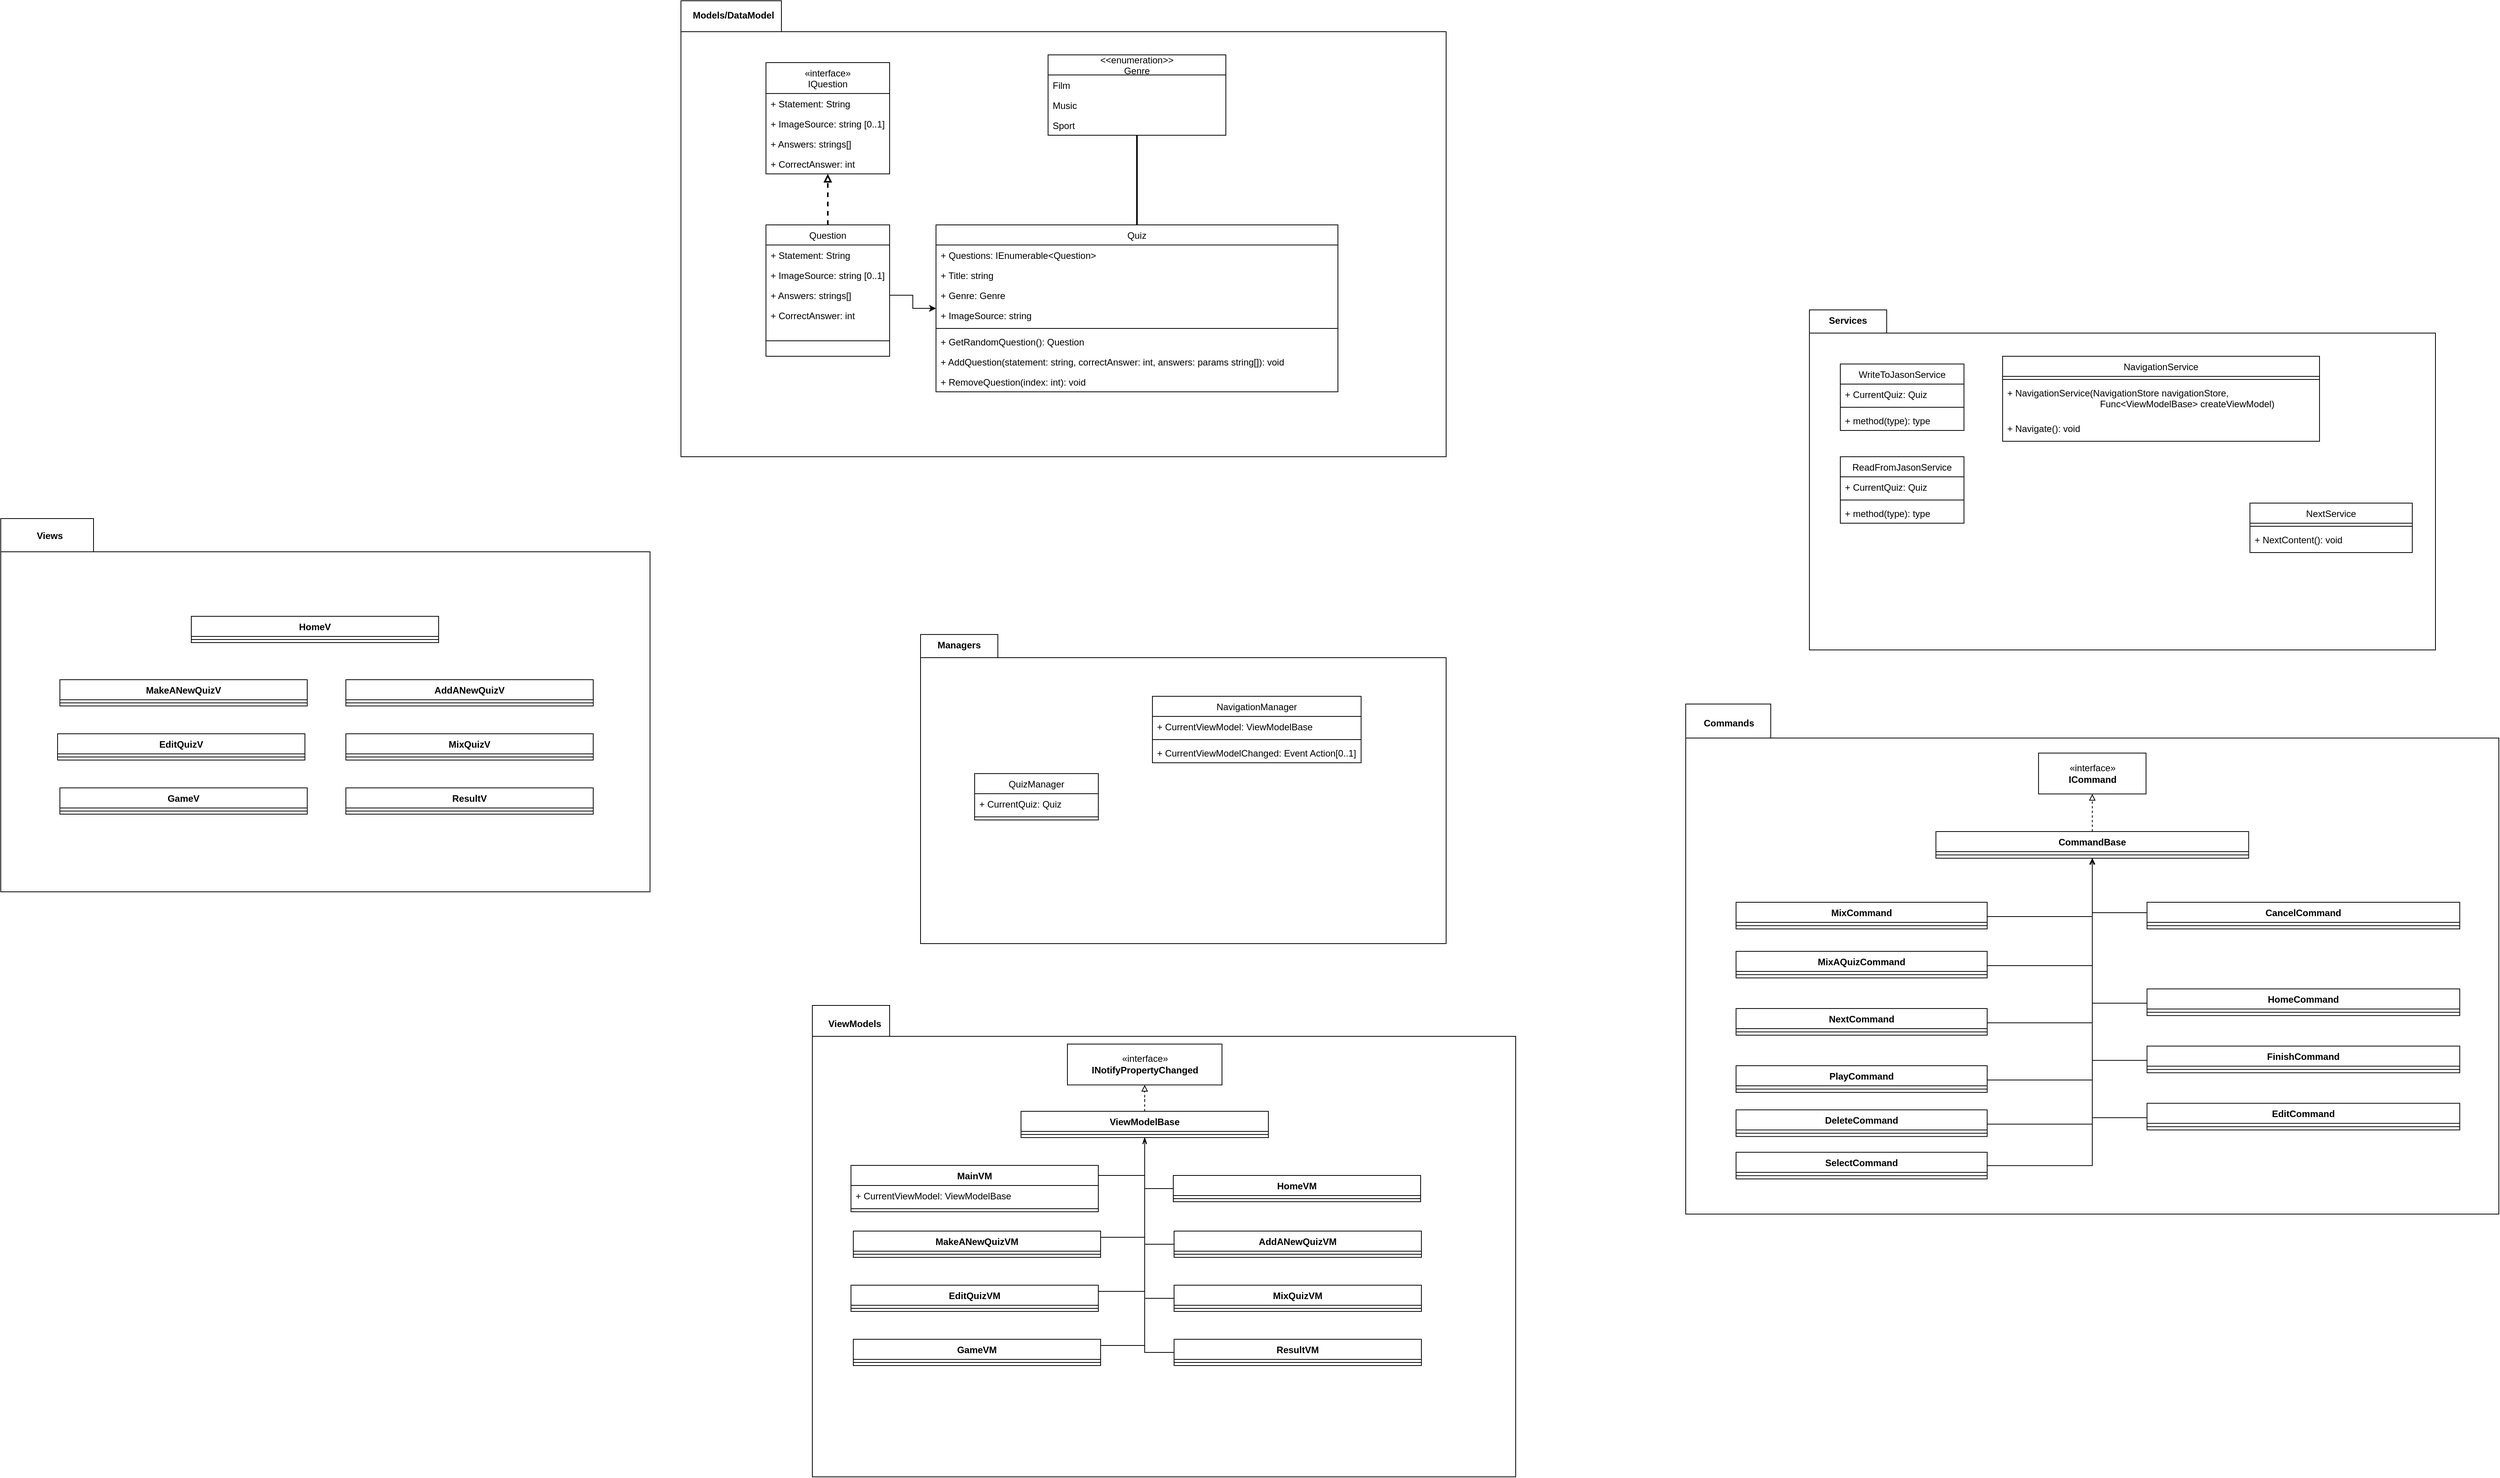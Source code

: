 <mxfile version="20.4.2" type="github" pages="2">
  <diagram id="wSGbujCEmG5ZQJRMx0DH" name="Architecture">
    <mxGraphModel dx="6718" dy="4483" grid="1" gridSize="10" guides="1" tooltips="1" connect="1" arrows="1" fold="1" page="1" pageScale="1" pageWidth="827" pageHeight="1169" math="0" shadow="0">
      <root>
        <mxCell id="0" />
        <mxCell id="1" parent="0" />
        <mxCell id="Ja_g3xDc2Q9QxyTL-Ti2-1" value="" style="group" vertex="1" connectable="0" parent="1">
          <mxGeometry x="-670" y="-450" width="840" height="483" as="geometry" />
        </mxCell>
        <mxCell id="Ja_g3xDc2Q9QxyTL-Ti2-2" value="" style="shape=folder;fontStyle=1;spacingTop=10;tabWidth=120;tabHeight=43;tabPosition=left;html=1;" vertex="1" parent="Ja_g3xDc2Q9QxyTL-Ti2-1">
          <mxGeometry width="840" height="483" as="geometry" />
        </mxCell>
        <mxCell id="Ja_g3xDc2Q9QxyTL-Ti2-3" value="" style="group" vertex="1" connectable="0" parent="Ja_g3xDc2Q9QxyTL-Ti2-1">
          <mxGeometry x="73.5" y="126.5" width="693" height="256" as="geometry" />
        </mxCell>
        <mxCell id="Ja_g3xDc2Q9QxyTL-Ti2-4" value="HomeV" style="swimlane;fontStyle=1;align=center;verticalAlign=top;childLayout=stackLayout;horizontal=1;startSize=26;horizontalStack=0;resizeParent=1;resizeParentMax=0;resizeLast=0;collapsible=1;marginBottom=0;" vertex="1" parent="Ja_g3xDc2Q9QxyTL-Ti2-3">
          <mxGeometry x="173" width="320" height="34" as="geometry" />
        </mxCell>
        <mxCell id="Ja_g3xDc2Q9QxyTL-Ti2-5" value="" style="line;strokeWidth=1;fillColor=none;align=left;verticalAlign=middle;spacingTop=-1;spacingLeft=3;spacingRight=3;rotatable=0;labelPosition=right;points=[];portConstraint=eastwest;strokeColor=inherit;" vertex="1" parent="Ja_g3xDc2Q9QxyTL-Ti2-4">
          <mxGeometry y="26" width="320" height="8" as="geometry" />
        </mxCell>
        <mxCell id="Ja_g3xDc2Q9QxyTL-Ti2-6" value="MakeANewQuizV" style="swimlane;fontStyle=1;align=center;verticalAlign=top;childLayout=stackLayout;horizontal=1;startSize=26;horizontalStack=0;resizeParent=1;resizeParentMax=0;resizeLast=0;collapsible=1;marginBottom=0;" vertex="1" parent="Ja_g3xDc2Q9QxyTL-Ti2-3">
          <mxGeometry x="3" y="82" width="320" height="34" as="geometry" />
        </mxCell>
        <mxCell id="Ja_g3xDc2Q9QxyTL-Ti2-7" value="" style="line;strokeWidth=1;fillColor=none;align=left;verticalAlign=middle;spacingTop=-1;spacingLeft=3;spacingRight=3;rotatable=0;labelPosition=right;points=[];portConstraint=eastwest;strokeColor=inherit;" vertex="1" parent="Ja_g3xDc2Q9QxyTL-Ti2-6">
          <mxGeometry y="26" width="320" height="8" as="geometry" />
        </mxCell>
        <mxCell id="Ja_g3xDc2Q9QxyTL-Ti2-8" value="AddANewQuizV" style="swimlane;fontStyle=1;align=center;verticalAlign=top;childLayout=stackLayout;horizontal=1;startSize=26;horizontalStack=0;resizeParent=1;resizeParentMax=0;resizeLast=0;collapsible=1;marginBottom=0;" vertex="1" parent="Ja_g3xDc2Q9QxyTL-Ti2-3">
          <mxGeometry x="373" y="82" width="320" height="34" as="geometry" />
        </mxCell>
        <mxCell id="Ja_g3xDc2Q9QxyTL-Ti2-9" value="" style="line;strokeWidth=1;fillColor=none;align=left;verticalAlign=middle;spacingTop=-1;spacingLeft=3;spacingRight=3;rotatable=0;labelPosition=right;points=[];portConstraint=eastwest;strokeColor=inherit;" vertex="1" parent="Ja_g3xDc2Q9QxyTL-Ti2-8">
          <mxGeometry y="26" width="320" height="8" as="geometry" />
        </mxCell>
        <mxCell id="Ja_g3xDc2Q9QxyTL-Ti2-10" value="MixQuizV" style="swimlane;fontStyle=1;align=center;verticalAlign=top;childLayout=stackLayout;horizontal=1;startSize=26;horizontalStack=0;resizeParent=1;resizeParentMax=0;resizeLast=0;collapsible=1;marginBottom=0;" vertex="1" parent="Ja_g3xDc2Q9QxyTL-Ti2-3">
          <mxGeometry x="373" y="152" width="320" height="34" as="geometry" />
        </mxCell>
        <mxCell id="Ja_g3xDc2Q9QxyTL-Ti2-11" value="" style="line;strokeWidth=1;fillColor=none;align=left;verticalAlign=middle;spacingTop=-1;spacingLeft=3;spacingRight=3;rotatable=0;labelPosition=right;points=[];portConstraint=eastwest;strokeColor=inherit;" vertex="1" parent="Ja_g3xDc2Q9QxyTL-Ti2-10">
          <mxGeometry y="26" width="320" height="8" as="geometry" />
        </mxCell>
        <mxCell id="Ja_g3xDc2Q9QxyTL-Ti2-12" value="GameV" style="swimlane;fontStyle=1;align=center;verticalAlign=top;childLayout=stackLayout;horizontal=1;startSize=26;horizontalStack=0;resizeParent=1;resizeParentMax=0;resizeLast=0;collapsible=1;marginBottom=0;" vertex="1" parent="Ja_g3xDc2Q9QxyTL-Ti2-3">
          <mxGeometry x="3" y="222" width="320" height="34" as="geometry" />
        </mxCell>
        <mxCell id="Ja_g3xDc2Q9QxyTL-Ti2-13" value="" style="line;strokeWidth=1;fillColor=none;align=left;verticalAlign=middle;spacingTop=-1;spacingLeft=3;spacingRight=3;rotatable=0;labelPosition=right;points=[];portConstraint=eastwest;strokeColor=inherit;" vertex="1" parent="Ja_g3xDc2Q9QxyTL-Ti2-12">
          <mxGeometry y="26" width="320" height="8" as="geometry" />
        </mxCell>
        <mxCell id="Ja_g3xDc2Q9QxyTL-Ti2-14" value="ResultV" style="swimlane;fontStyle=1;align=center;verticalAlign=top;childLayout=stackLayout;horizontal=1;startSize=26;horizontalStack=0;resizeParent=1;resizeParentMax=0;resizeLast=0;collapsible=1;marginBottom=0;" vertex="1" parent="Ja_g3xDc2Q9QxyTL-Ti2-3">
          <mxGeometry x="373" y="222" width="320" height="34" as="geometry" />
        </mxCell>
        <mxCell id="Ja_g3xDc2Q9QxyTL-Ti2-15" value="" style="line;strokeWidth=1;fillColor=none;align=left;verticalAlign=middle;spacingTop=-1;spacingLeft=3;spacingRight=3;rotatable=0;labelPosition=right;points=[];portConstraint=eastwest;strokeColor=inherit;" vertex="1" parent="Ja_g3xDc2Q9QxyTL-Ti2-14">
          <mxGeometry y="26" width="320" height="8" as="geometry" />
        </mxCell>
        <mxCell id="Ja_g3xDc2Q9QxyTL-Ti2-16" value="EditQuizV" style="swimlane;fontStyle=1;align=center;verticalAlign=top;childLayout=stackLayout;horizontal=1;startSize=26;horizontalStack=0;resizeParent=1;resizeParentMax=0;resizeLast=0;collapsible=1;marginBottom=0;" vertex="1" parent="Ja_g3xDc2Q9QxyTL-Ti2-3">
          <mxGeometry y="152" width="320" height="34" as="geometry" />
        </mxCell>
        <mxCell id="Ja_g3xDc2Q9QxyTL-Ti2-17" value="" style="line;strokeWidth=1;fillColor=none;align=left;verticalAlign=middle;spacingTop=-1;spacingLeft=3;spacingRight=3;rotatable=0;labelPosition=right;points=[];portConstraint=eastwest;strokeColor=inherit;" vertex="1" parent="Ja_g3xDc2Q9QxyTL-Ti2-16">
          <mxGeometry y="26" width="320" height="8" as="geometry" />
        </mxCell>
        <mxCell id="Ja_g3xDc2Q9QxyTL-Ti2-18" value="Views" style="text;align=center;fontStyle=1;verticalAlign=middle;spacingLeft=3;spacingRight=3;strokeColor=none;rotatable=0;points=[[0,0.5],[1,0.5]];portConstraint=eastwest;" vertex="1" parent="Ja_g3xDc2Q9QxyTL-Ti2-1">
          <mxGeometry x="23.5" y="6.5" width="80" height="30" as="geometry" />
        </mxCell>
        <mxCell id="Ja_g3xDc2Q9QxyTL-Ti2-19" value="" style="group" vertex="1" connectable="0" parent="1">
          <mxGeometry x="210" y="-1120" width="990" height="590" as="geometry" />
        </mxCell>
        <mxCell id="Ja_g3xDc2Q9QxyTL-Ti2-20" value="" style="shape=folder;fontStyle=1;spacingTop=10;tabWidth=130;tabHeight=40;tabPosition=left;html=1;" vertex="1" parent="Ja_g3xDc2Q9QxyTL-Ti2-19">
          <mxGeometry width="990" height="590" as="geometry" />
        </mxCell>
        <mxCell id="Ja_g3xDc2Q9QxyTL-Ti2-21" value="Question" style="swimlane;fontStyle=0;align=center;verticalAlign=top;childLayout=stackLayout;horizontal=1;startSize=26;horizontalStack=0;resizeParent=1;resizeLast=0;collapsible=1;marginBottom=0;rounded=0;shadow=0;strokeWidth=1;" vertex="1" parent="Ja_g3xDc2Q9QxyTL-Ti2-19">
          <mxGeometry x="110" y="290" width="160" height="170" as="geometry">
            <mxRectangle x="230" y="140" width="160" height="26" as="alternateBounds" />
          </mxGeometry>
        </mxCell>
        <mxCell id="Ja_g3xDc2Q9QxyTL-Ti2-22" value="+ Statement: String" style="text;align=left;verticalAlign=top;spacingLeft=4;spacingRight=4;overflow=hidden;rotatable=0;points=[[0,0.5],[1,0.5]];portConstraint=eastwest;" vertex="1" parent="Ja_g3xDc2Q9QxyTL-Ti2-21">
          <mxGeometry y="26" width="160" height="26" as="geometry" />
        </mxCell>
        <mxCell id="Ja_g3xDc2Q9QxyTL-Ti2-23" value="+ ImageSource: string [0..1]" style="text;strokeColor=none;fillColor=none;align=left;verticalAlign=top;spacingLeft=4;spacingRight=4;overflow=hidden;rotatable=0;points=[[0,0.5],[1,0.5]];portConstraint=eastwest;" vertex="1" parent="Ja_g3xDc2Q9QxyTL-Ti2-21">
          <mxGeometry y="52" width="160" height="26" as="geometry" />
        </mxCell>
        <mxCell id="Ja_g3xDc2Q9QxyTL-Ti2-24" value="+ Answers: strings[]" style="text;align=left;verticalAlign=top;spacingLeft=4;spacingRight=4;overflow=hidden;rotatable=0;points=[[0,0.5],[1,0.5]];portConstraint=eastwest;rounded=0;shadow=0;html=0;" vertex="1" parent="Ja_g3xDc2Q9QxyTL-Ti2-21">
          <mxGeometry y="78" width="160" height="26" as="geometry" />
        </mxCell>
        <mxCell id="Ja_g3xDc2Q9QxyTL-Ti2-25" value="+ CorrectAnswer: int" style="text;align=left;verticalAlign=top;spacingLeft=4;spacingRight=4;overflow=hidden;rotatable=0;points=[[0,0.5],[1,0.5]];portConstraint=eastwest;rounded=0;shadow=0;html=0;" vertex="1" parent="Ja_g3xDc2Q9QxyTL-Ti2-21">
          <mxGeometry y="104" width="160" height="26" as="geometry" />
        </mxCell>
        <mxCell id="Ja_g3xDc2Q9QxyTL-Ti2-26" value="" style="line;html=1;strokeWidth=1;align=left;verticalAlign=middle;spacingTop=-1;spacingLeft=3;spacingRight=3;rotatable=0;labelPosition=right;points=[];portConstraint=eastwest;" vertex="1" parent="Ja_g3xDc2Q9QxyTL-Ti2-21">
          <mxGeometry y="130" width="160" height="40" as="geometry" />
        </mxCell>
        <mxCell id="Ja_g3xDc2Q9QxyTL-Ti2-27" value="Quiz" style="swimlane;fontStyle=0;align=center;verticalAlign=top;childLayout=stackLayout;horizontal=1;startSize=26;horizontalStack=0;resizeParent=1;resizeLast=0;collapsible=1;marginBottom=0;rounded=0;shadow=0;strokeWidth=1;" vertex="1" parent="Ja_g3xDc2Q9QxyTL-Ti2-19">
          <mxGeometry x="330" y="290" width="520" height="216" as="geometry">
            <mxRectangle x="230" y="140" width="160" height="26" as="alternateBounds" />
          </mxGeometry>
        </mxCell>
        <mxCell id="Ja_g3xDc2Q9QxyTL-Ti2-28" value="+ Questions: IEnumerable&lt;Question&gt;" style="text;align=left;verticalAlign=top;spacingLeft=4;spacingRight=4;overflow=hidden;rotatable=0;points=[[0,0.5],[1,0.5]];portConstraint=eastwest;rounded=0;shadow=0;html=0;" vertex="1" parent="Ja_g3xDc2Q9QxyTL-Ti2-27">
          <mxGeometry y="26" width="520" height="26" as="geometry" />
        </mxCell>
        <mxCell id="Ja_g3xDc2Q9QxyTL-Ti2-29" value="+ Title: string" style="text;strokeColor=none;fillColor=none;align=left;verticalAlign=top;spacingLeft=4;spacingRight=4;overflow=hidden;rotatable=0;points=[[0,0.5],[1,0.5]];portConstraint=eastwest;" vertex="1" parent="Ja_g3xDc2Q9QxyTL-Ti2-27">
          <mxGeometry y="52" width="520" height="26" as="geometry" />
        </mxCell>
        <mxCell id="Ja_g3xDc2Q9QxyTL-Ti2-30" value="+ Genre: Genre" style="text;strokeColor=none;fillColor=none;align=left;verticalAlign=top;spacingLeft=4;spacingRight=4;overflow=hidden;rotatable=0;points=[[0,0.5],[1,0.5]];portConstraint=eastwest;" vertex="1" parent="Ja_g3xDc2Q9QxyTL-Ti2-27">
          <mxGeometry y="78" width="520" height="26" as="geometry" />
        </mxCell>
        <mxCell id="Ja_g3xDc2Q9QxyTL-Ti2-31" value="+ ImageSource: string" style="text;strokeColor=none;fillColor=none;align=left;verticalAlign=top;spacingLeft=4;spacingRight=4;overflow=hidden;rotatable=0;points=[[0,0.5],[1,0.5]];portConstraint=eastwest;" vertex="1" parent="Ja_g3xDc2Q9QxyTL-Ti2-27">
          <mxGeometry y="104" width="520" height="26" as="geometry" />
        </mxCell>
        <mxCell id="Ja_g3xDc2Q9QxyTL-Ti2-32" value="" style="line;html=1;strokeWidth=1;align=left;verticalAlign=middle;spacingTop=-1;spacingLeft=3;spacingRight=3;rotatable=0;labelPosition=right;points=[];portConstraint=eastwest;" vertex="1" parent="Ja_g3xDc2Q9QxyTL-Ti2-27">
          <mxGeometry y="130" width="520" height="8" as="geometry" />
        </mxCell>
        <mxCell id="Ja_g3xDc2Q9QxyTL-Ti2-33" value="+ GetRandomQuestion(): Question" style="text;strokeColor=none;fillColor=none;align=left;verticalAlign=top;spacingLeft=4;spacingRight=4;overflow=hidden;rotatable=0;points=[[0,0.5],[1,0.5]];portConstraint=eastwest;" vertex="1" parent="Ja_g3xDc2Q9QxyTL-Ti2-27">
          <mxGeometry y="138" width="520" height="26" as="geometry" />
        </mxCell>
        <mxCell id="Ja_g3xDc2Q9QxyTL-Ti2-34" value="+ AddQuestion(statement: string, correctAnswer: int, answers: params string[]): void" style="text;strokeColor=none;fillColor=none;align=left;verticalAlign=top;spacingLeft=4;spacingRight=4;overflow=hidden;rotatable=0;points=[[0,0.5],[1,0.5]];portConstraint=eastwest;" vertex="1" parent="Ja_g3xDc2Q9QxyTL-Ti2-27">
          <mxGeometry y="164" width="520" height="26" as="geometry" />
        </mxCell>
        <mxCell id="Ja_g3xDc2Q9QxyTL-Ti2-35" value="+ RemoveQuestion(index: int): void" style="text;strokeColor=none;fillColor=none;align=left;verticalAlign=top;spacingLeft=4;spacingRight=4;overflow=hidden;rotatable=0;points=[[0,0.5],[1,0.5]];portConstraint=eastwest;" vertex="1" parent="Ja_g3xDc2Q9QxyTL-Ti2-27">
          <mxGeometry y="190" width="520" height="26" as="geometry" />
        </mxCell>
        <mxCell id="Ja_g3xDc2Q9QxyTL-Ti2-36" value="&lt;&lt;enumeration&gt;&gt;&#xa;Genre" style="swimlane;fontStyle=0;childLayout=stackLayout;horizontal=1;startSize=26;fillColor=none;horizontalStack=0;resizeParent=1;resizeParentMax=0;resizeLast=0;collapsible=1;marginBottom=0;" vertex="1" parent="Ja_g3xDc2Q9QxyTL-Ti2-19">
          <mxGeometry x="475" y="70" width="230" height="104" as="geometry" />
        </mxCell>
        <mxCell id="Ja_g3xDc2Q9QxyTL-Ti2-37" value="Film" style="text;strokeColor=none;fillColor=none;align=left;verticalAlign=top;spacingLeft=4;spacingRight=4;overflow=hidden;rotatable=0;points=[[0,0.5],[1,0.5]];portConstraint=eastwest;" vertex="1" parent="Ja_g3xDc2Q9QxyTL-Ti2-36">
          <mxGeometry y="26" width="230" height="26" as="geometry" />
        </mxCell>
        <mxCell id="Ja_g3xDc2Q9QxyTL-Ti2-38" value="Music" style="text;strokeColor=none;fillColor=none;align=left;verticalAlign=top;spacingLeft=4;spacingRight=4;overflow=hidden;rotatable=0;points=[[0,0.5],[1,0.5]];portConstraint=eastwest;" vertex="1" parent="Ja_g3xDc2Q9QxyTL-Ti2-36">
          <mxGeometry y="52" width="230" height="26" as="geometry" />
        </mxCell>
        <mxCell id="Ja_g3xDc2Q9QxyTL-Ti2-39" value="Sport" style="text;strokeColor=none;fillColor=none;align=left;verticalAlign=top;spacingLeft=4;spacingRight=4;overflow=hidden;rotatable=0;points=[[0,0.5],[1,0.5]];portConstraint=eastwest;" vertex="1" parent="Ja_g3xDc2Q9QxyTL-Ti2-36">
          <mxGeometry y="78" width="230" height="26" as="geometry" />
        </mxCell>
        <mxCell id="Ja_g3xDc2Q9QxyTL-Ti2-40" style="rounded=0;orthogonalLoop=1;jettySize=auto;html=1;strokeWidth=2;edgeStyle=orthogonalEdgeStyle;startArrow=none;startFill=0;endArrow=none;endFill=0;" edge="1" parent="Ja_g3xDc2Q9QxyTL-Ti2-19" source="Ja_g3xDc2Q9QxyTL-Ti2-27" target="Ja_g3xDc2Q9QxyTL-Ti2-36">
          <mxGeometry relative="1" as="geometry" />
        </mxCell>
        <mxCell id="Ja_g3xDc2Q9QxyTL-Ti2-41" value="«interface»&#xa;IQuestion" style="swimlane;fontStyle=0;childLayout=stackLayout;horizontal=1;startSize=40;fillColor=none;horizontalStack=0;resizeParent=1;resizeParentMax=0;resizeLast=0;collapsible=1;marginBottom=0;" vertex="1" parent="Ja_g3xDc2Q9QxyTL-Ti2-19">
          <mxGeometry x="110" y="80" width="160" height="144" as="geometry" />
        </mxCell>
        <mxCell id="Ja_g3xDc2Q9QxyTL-Ti2-42" value="+ Statement: String" style="text;strokeColor=none;fillColor=none;align=left;verticalAlign=top;spacingLeft=4;spacingRight=4;overflow=hidden;rotatable=0;points=[[0,0.5],[1,0.5]];portConstraint=eastwest;" vertex="1" parent="Ja_g3xDc2Q9QxyTL-Ti2-41">
          <mxGeometry y="40" width="160" height="26" as="geometry" />
        </mxCell>
        <mxCell id="Ja_g3xDc2Q9QxyTL-Ti2-43" value="+ ImageSource: string [0..1]" style="text;strokeColor=none;fillColor=none;align=left;verticalAlign=top;spacingLeft=4;spacingRight=4;overflow=hidden;rotatable=0;points=[[0,0.5],[1,0.5]];portConstraint=eastwest;" vertex="1" parent="Ja_g3xDc2Q9QxyTL-Ti2-41">
          <mxGeometry y="66" width="160" height="26" as="geometry" />
        </mxCell>
        <mxCell id="Ja_g3xDc2Q9QxyTL-Ti2-44" value="+ Answers: strings[]" style="text;strokeColor=none;fillColor=none;align=left;verticalAlign=top;spacingLeft=4;spacingRight=4;overflow=hidden;rotatable=0;points=[[0,0.5],[1,0.5]];portConstraint=eastwest;" vertex="1" parent="Ja_g3xDc2Q9QxyTL-Ti2-41">
          <mxGeometry y="92" width="160" height="26" as="geometry" />
        </mxCell>
        <mxCell id="Ja_g3xDc2Q9QxyTL-Ti2-45" value="+ CorrectAnswer: int" style="text;strokeColor=none;fillColor=none;align=left;verticalAlign=top;spacingLeft=4;spacingRight=4;overflow=hidden;rotatable=0;points=[[0,0.5],[1,0.5]];portConstraint=eastwest;" vertex="1" parent="Ja_g3xDc2Q9QxyTL-Ti2-41">
          <mxGeometry y="118" width="160" height="26" as="geometry" />
        </mxCell>
        <mxCell id="Ja_g3xDc2Q9QxyTL-Ti2-46" style="edgeStyle=orthogonalEdgeStyle;rounded=0;orthogonalLoop=1;jettySize=auto;html=1;strokeWidth=2;startArrow=none;startFill=0;endArrow=block;endFill=0;dashed=1;" edge="1" parent="Ja_g3xDc2Q9QxyTL-Ti2-19" source="Ja_g3xDc2Q9QxyTL-Ti2-21" target="Ja_g3xDc2Q9QxyTL-Ti2-41">
          <mxGeometry relative="1" as="geometry" />
        </mxCell>
        <mxCell id="Ja_g3xDc2Q9QxyTL-Ti2-47" value="Models/DataModel" style="text;align=center;fontStyle=1;verticalAlign=middle;spacingLeft=3;spacingRight=3;strokeColor=none;rotatable=0;points=[[0,0.5],[1,0.5]];portConstraint=eastwest;" vertex="1" parent="Ja_g3xDc2Q9QxyTL-Ti2-19">
          <mxGeometry x="10" y="6" width="116" height="24" as="geometry" />
        </mxCell>
        <mxCell id="Ja_g3xDc2Q9QxyTL-Ti2-48" style="edgeStyle=orthogonalEdgeStyle;rounded=0;orthogonalLoop=1;jettySize=auto;html=1;exitX=1;exitY=0.5;exitDx=0;exitDy=0;" edge="1" parent="Ja_g3xDc2Q9QxyTL-Ti2-19" source="Ja_g3xDc2Q9QxyTL-Ti2-24" target="Ja_g3xDc2Q9QxyTL-Ti2-27">
          <mxGeometry relative="1" as="geometry" />
        </mxCell>
        <mxCell id="Ja_g3xDc2Q9QxyTL-Ti2-49" value="" style="group" vertex="1" connectable="0" parent="1">
          <mxGeometry x="520" y="-300" width="680" height="400" as="geometry" />
        </mxCell>
        <mxCell id="Ja_g3xDc2Q9QxyTL-Ti2-50" value="" style="shape=folder;fontStyle=1;spacingTop=10;tabWidth=100;tabHeight=30;tabPosition=left;html=1;" vertex="1" parent="Ja_g3xDc2Q9QxyTL-Ti2-49">
          <mxGeometry width="680" height="400" as="geometry" />
        </mxCell>
        <mxCell id="Ja_g3xDc2Q9QxyTL-Ti2-51" value="QuizManager" style="swimlane;fontStyle=0;align=center;verticalAlign=top;childLayout=stackLayout;horizontal=1;startSize=26;horizontalStack=0;resizeParent=1;resizeParentMax=0;resizeLast=0;collapsible=1;marginBottom=0;" vertex="1" parent="Ja_g3xDc2Q9QxyTL-Ti2-49">
          <mxGeometry x="70" y="180" width="160" height="60" as="geometry" />
        </mxCell>
        <mxCell id="Ja_g3xDc2Q9QxyTL-Ti2-52" value="+ CurrentQuiz: Quiz" style="text;strokeColor=none;fillColor=none;align=left;verticalAlign=top;spacingLeft=4;spacingRight=4;overflow=hidden;rotatable=0;points=[[0,0.5],[1,0.5]];portConstraint=eastwest;" vertex="1" parent="Ja_g3xDc2Q9QxyTL-Ti2-51">
          <mxGeometry y="26" width="160" height="26" as="geometry" />
        </mxCell>
        <mxCell id="Ja_g3xDc2Q9QxyTL-Ti2-53" value="" style="line;strokeWidth=1;fillColor=none;align=left;verticalAlign=middle;spacingTop=-1;spacingLeft=3;spacingRight=3;rotatable=0;labelPosition=right;points=[];portConstraint=eastwest;strokeColor=inherit;" vertex="1" parent="Ja_g3xDc2Q9QxyTL-Ti2-51">
          <mxGeometry y="52" width="160" height="8" as="geometry" />
        </mxCell>
        <mxCell id="Ja_g3xDc2Q9QxyTL-Ti2-54" value="NavigationManager" style="swimlane;fontStyle=0;align=center;verticalAlign=top;childLayout=stackLayout;horizontal=1;startSize=26;horizontalStack=0;resizeParent=1;resizeParentMax=0;resizeLast=0;collapsible=1;marginBottom=0;" vertex="1" parent="Ja_g3xDc2Q9QxyTL-Ti2-49">
          <mxGeometry x="300" y="80" width="270" height="86" as="geometry" />
        </mxCell>
        <mxCell id="Ja_g3xDc2Q9QxyTL-Ti2-55" value="+ CurrentViewModel: ViewModelBase" style="text;strokeColor=none;fillColor=none;align=left;verticalAlign=top;spacingLeft=4;spacingRight=4;overflow=hidden;rotatable=0;points=[[0,0.5],[1,0.5]];portConstraint=eastwest;" vertex="1" parent="Ja_g3xDc2Q9QxyTL-Ti2-54">
          <mxGeometry y="26" width="270" height="26" as="geometry" />
        </mxCell>
        <mxCell id="Ja_g3xDc2Q9QxyTL-Ti2-56" value="" style="line;strokeWidth=1;fillColor=none;align=left;verticalAlign=middle;spacingTop=-1;spacingLeft=3;spacingRight=3;rotatable=0;labelPosition=right;points=[];portConstraint=eastwest;strokeColor=inherit;" vertex="1" parent="Ja_g3xDc2Q9QxyTL-Ti2-54">
          <mxGeometry y="52" width="270" height="8" as="geometry" />
        </mxCell>
        <mxCell id="Ja_g3xDc2Q9QxyTL-Ti2-57" value="+ CurrentViewModelChanged: Event Action[0..1] " style="text;strokeColor=none;fillColor=none;align=left;verticalAlign=top;spacingLeft=4;spacingRight=4;overflow=hidden;rotatable=0;points=[[0,0.5],[1,0.5]];portConstraint=eastwest;" vertex="1" parent="Ja_g3xDc2Q9QxyTL-Ti2-54">
          <mxGeometry y="60" width="270" height="26" as="geometry" />
        </mxCell>
        <mxCell id="Ja_g3xDc2Q9QxyTL-Ti2-58" value="Managers" style="text;align=center;fontStyle=1;verticalAlign=middle;spacingLeft=3;spacingRight=3;strokeColor=none;rotatable=0;points=[[0,0.5],[1,0.5]];portConstraint=eastwest;" vertex="1" parent="Ja_g3xDc2Q9QxyTL-Ti2-49">
          <mxGeometry x="10" width="80" height="26" as="geometry" />
        </mxCell>
        <mxCell id="Ja_g3xDc2Q9QxyTL-Ti2-60" value="" style="group" vertex="1" connectable="0" parent="1">
          <mxGeometry x="380" y="180" width="910" height="610" as="geometry" />
        </mxCell>
        <mxCell id="Ja_g3xDc2Q9QxyTL-Ti2-61" value="" style="group" vertex="1" connectable="0" parent="Ja_g3xDc2Q9QxyTL-Ti2-60">
          <mxGeometry width="910" height="610" as="geometry" />
        </mxCell>
        <mxCell id="Ja_g3xDc2Q9QxyTL-Ti2-62" value="" style="shape=folder;fontStyle=1;spacingTop=10;tabWidth=100;tabHeight=40;tabPosition=left;html=1;" vertex="1" parent="Ja_g3xDc2Q9QxyTL-Ti2-61">
          <mxGeometry width="910" height="610" as="geometry" />
        </mxCell>
        <mxCell id="Ja_g3xDc2Q9QxyTL-Ti2-63" value="ViewModels" style="text;align=center;fontStyle=1;verticalAlign=middle;spacingLeft=3;spacingRight=3;strokeColor=none;rotatable=0;points=[[0,0.5],[1,0.5]];portConstraint=eastwest;" vertex="1" parent="Ja_g3xDc2Q9QxyTL-Ti2-61">
          <mxGeometry x="15" y="8.043" width="80" height="29.872" as="geometry" />
        </mxCell>
        <mxCell id="Ja_g3xDc2Q9QxyTL-Ti2-64" value="«interface»&lt;br&gt;&lt;b&gt;INotifyPropertyChanged&lt;/b&gt;" style="html=1;" vertex="1" parent="Ja_g3xDc2Q9QxyTL-Ti2-61">
          <mxGeometry x="330" y="50" width="200" height="52.88" as="geometry" />
        </mxCell>
        <mxCell id="Ja_g3xDc2Q9QxyTL-Ti2-65" value="MakeANewQuizVM" style="swimlane;fontStyle=1;align=center;verticalAlign=top;childLayout=stackLayout;horizontal=1;startSize=26;horizontalStack=0;resizeParent=1;resizeParentMax=0;resizeLast=0;collapsible=1;marginBottom=0;" vertex="1" parent="Ja_g3xDc2Q9QxyTL-Ti2-61">
          <mxGeometry x="53" y="292" width="320" height="34" as="geometry" />
        </mxCell>
        <mxCell id="Ja_g3xDc2Q9QxyTL-Ti2-66" value="" style="line;strokeWidth=1;fillColor=none;align=left;verticalAlign=middle;spacingTop=-1;spacingLeft=3;spacingRight=3;rotatable=0;labelPosition=right;points=[];portConstraint=eastwest;strokeColor=inherit;" vertex="1" parent="Ja_g3xDc2Q9QxyTL-Ti2-65">
          <mxGeometry y="26" width="320" height="8" as="geometry" />
        </mxCell>
        <mxCell id="Ja_g3xDc2Q9QxyTL-Ti2-67" value="MainVM" style="swimlane;fontStyle=1;align=center;verticalAlign=top;childLayout=stackLayout;horizontal=1;startSize=26;horizontalStack=0;resizeParent=1;resizeParentMax=0;resizeLast=0;collapsible=1;marginBottom=0;" vertex="1" parent="Ja_g3xDc2Q9QxyTL-Ti2-61">
          <mxGeometry x="50" y="207" width="320" height="60" as="geometry" />
        </mxCell>
        <mxCell id="Ja_g3xDc2Q9QxyTL-Ti2-68" value="+ CurrentViewModel: ViewModelBase " style="text;strokeColor=none;fillColor=none;align=left;verticalAlign=top;spacingLeft=4;spacingRight=4;overflow=hidden;rotatable=0;points=[[0,0.5],[1,0.5]];portConstraint=eastwest;" vertex="1" parent="Ja_g3xDc2Q9QxyTL-Ti2-67">
          <mxGeometry y="26" width="320" height="26" as="geometry" />
        </mxCell>
        <mxCell id="Ja_g3xDc2Q9QxyTL-Ti2-69" value="" style="line;strokeWidth=1;fillColor=none;align=left;verticalAlign=middle;spacingTop=-1;spacingLeft=3;spacingRight=3;rotatable=0;labelPosition=right;points=[];portConstraint=eastwest;strokeColor=inherit;" vertex="1" parent="Ja_g3xDc2Q9QxyTL-Ti2-67">
          <mxGeometry y="52" width="320" height="8" as="geometry" />
        </mxCell>
        <mxCell id="Ja_g3xDc2Q9QxyTL-Ti2-70" value="EditQuizVM" style="swimlane;fontStyle=1;align=center;verticalAlign=top;childLayout=stackLayout;horizontal=1;startSize=26;horizontalStack=0;resizeParent=1;resizeParentMax=0;resizeLast=0;collapsible=1;marginBottom=0;" vertex="1" parent="Ja_g3xDc2Q9QxyTL-Ti2-61">
          <mxGeometry x="50" y="362" width="320" height="34" as="geometry" />
        </mxCell>
        <mxCell id="Ja_g3xDc2Q9QxyTL-Ti2-71" value="" style="line;strokeWidth=1;fillColor=none;align=left;verticalAlign=middle;spacingTop=-1;spacingLeft=3;spacingRight=3;rotatable=0;labelPosition=right;points=[];portConstraint=eastwest;strokeColor=inherit;" vertex="1" parent="Ja_g3xDc2Q9QxyTL-Ti2-70">
          <mxGeometry y="26" width="320" height="8" as="geometry" />
        </mxCell>
        <mxCell id="Ja_g3xDc2Q9QxyTL-Ti2-72" value="GameVM" style="swimlane;fontStyle=1;align=center;verticalAlign=top;childLayout=stackLayout;horizontal=1;startSize=26;horizontalStack=0;resizeParent=1;resizeParentMax=0;resizeLast=0;collapsible=1;marginBottom=0;" vertex="1" parent="Ja_g3xDc2Q9QxyTL-Ti2-61">
          <mxGeometry x="53" y="432" width="320" height="34" as="geometry" />
        </mxCell>
        <mxCell id="Ja_g3xDc2Q9QxyTL-Ti2-73" value="" style="line;strokeWidth=1;fillColor=none;align=left;verticalAlign=middle;spacingTop=-1;spacingLeft=3;spacingRight=3;rotatable=0;labelPosition=right;points=[];portConstraint=eastwest;strokeColor=inherit;" vertex="1" parent="Ja_g3xDc2Q9QxyTL-Ti2-72">
          <mxGeometry y="26" width="320" height="8" as="geometry" />
        </mxCell>
        <mxCell id="Ja_g3xDc2Q9QxyTL-Ti2-74" value="HomeVM" style="swimlane;fontStyle=1;align=center;verticalAlign=top;childLayout=stackLayout;horizontal=1;startSize=26;horizontalStack=0;resizeParent=1;resizeParentMax=0;resizeLast=0;collapsible=1;marginBottom=0;" vertex="1" parent="Ja_g3xDc2Q9QxyTL-Ti2-61">
          <mxGeometry x="467" y="220" width="320" height="34" as="geometry" />
        </mxCell>
        <mxCell id="Ja_g3xDc2Q9QxyTL-Ti2-75" value="" style="line;strokeWidth=1;fillColor=none;align=left;verticalAlign=middle;spacingTop=-1;spacingLeft=3;spacingRight=3;rotatable=0;labelPosition=right;points=[];portConstraint=eastwest;strokeColor=inherit;" vertex="1" parent="Ja_g3xDc2Q9QxyTL-Ti2-74">
          <mxGeometry y="26" width="320" height="8" as="geometry" />
        </mxCell>
        <mxCell id="Ja_g3xDc2Q9QxyTL-Ti2-76" value="AddANewQuizVM" style="swimlane;fontStyle=1;align=center;verticalAlign=top;childLayout=stackLayout;horizontal=1;startSize=26;horizontalStack=0;resizeParent=1;resizeParentMax=0;resizeLast=0;collapsible=1;marginBottom=0;" vertex="1" parent="Ja_g3xDc2Q9QxyTL-Ti2-61">
          <mxGeometry x="468" y="292" width="320" height="34" as="geometry" />
        </mxCell>
        <mxCell id="Ja_g3xDc2Q9QxyTL-Ti2-77" value="" style="line;strokeWidth=1;fillColor=none;align=left;verticalAlign=middle;spacingTop=-1;spacingLeft=3;spacingRight=3;rotatable=0;labelPosition=right;points=[];portConstraint=eastwest;strokeColor=inherit;" vertex="1" parent="Ja_g3xDc2Q9QxyTL-Ti2-76">
          <mxGeometry y="26" width="320" height="8" as="geometry" />
        </mxCell>
        <mxCell id="Ja_g3xDc2Q9QxyTL-Ti2-78" value="MixQuizVM" style="swimlane;fontStyle=1;align=center;verticalAlign=top;childLayout=stackLayout;horizontal=1;startSize=26;horizontalStack=0;resizeParent=1;resizeParentMax=0;resizeLast=0;collapsible=1;marginBottom=0;" vertex="1" parent="Ja_g3xDc2Q9QxyTL-Ti2-61">
          <mxGeometry x="468" y="362" width="320" height="34" as="geometry" />
        </mxCell>
        <mxCell id="Ja_g3xDc2Q9QxyTL-Ti2-79" value="" style="line;strokeWidth=1;fillColor=none;align=left;verticalAlign=middle;spacingTop=-1;spacingLeft=3;spacingRight=3;rotatable=0;labelPosition=right;points=[];portConstraint=eastwest;strokeColor=inherit;" vertex="1" parent="Ja_g3xDc2Q9QxyTL-Ti2-78">
          <mxGeometry y="26" width="320" height="8" as="geometry" />
        </mxCell>
        <mxCell id="Ja_g3xDc2Q9QxyTL-Ti2-80" value="ResultVM" style="swimlane;fontStyle=1;align=center;verticalAlign=top;childLayout=stackLayout;horizontal=1;startSize=26;horizontalStack=0;resizeParent=1;resizeParentMax=0;resizeLast=0;collapsible=1;marginBottom=0;" vertex="1" parent="Ja_g3xDc2Q9QxyTL-Ti2-61">
          <mxGeometry x="468" y="432" width="320" height="34" as="geometry" />
        </mxCell>
        <mxCell id="Ja_g3xDc2Q9QxyTL-Ti2-81" value="" style="line;strokeWidth=1;fillColor=none;align=left;verticalAlign=middle;spacingTop=-1;spacingLeft=3;spacingRight=3;rotatable=0;labelPosition=right;points=[];portConstraint=eastwest;strokeColor=inherit;" vertex="1" parent="Ja_g3xDc2Q9QxyTL-Ti2-80">
          <mxGeometry y="26" width="320" height="8" as="geometry" />
        </mxCell>
        <mxCell id="Ja_g3xDc2Q9QxyTL-Ti2-82" style="edgeStyle=orthogonalEdgeStyle;rounded=0;orthogonalLoop=1;jettySize=auto;html=1;endArrow=openThin;endFill=0;" edge="1" parent="Ja_g3xDc2Q9QxyTL-Ti2-60" source="Ja_g3xDc2Q9QxyTL-Ti2-74" target="Ja_g3xDc2Q9QxyTL-Ti2-84">
          <mxGeometry relative="1" as="geometry">
            <Array as="points">
              <mxPoint x="430" y="237" />
            </Array>
          </mxGeometry>
        </mxCell>
        <mxCell id="Ja_g3xDc2Q9QxyTL-Ti2-83" style="edgeStyle=orthogonalEdgeStyle;rounded=0;orthogonalLoop=1;jettySize=auto;html=1;endArrow=block;endFill=0;dashed=1;" edge="1" parent="Ja_g3xDc2Q9QxyTL-Ti2-60" source="Ja_g3xDc2Q9QxyTL-Ti2-84" target="Ja_g3xDc2Q9QxyTL-Ti2-64">
          <mxGeometry relative="1" as="geometry" />
        </mxCell>
        <mxCell id="Ja_g3xDc2Q9QxyTL-Ti2-84" value="ViewModelBase" style="swimlane;fontStyle=1;align=center;verticalAlign=top;childLayout=stackLayout;horizontal=1;startSize=26;horizontalStack=0;resizeParent=1;resizeParentMax=0;resizeLast=0;collapsible=1;marginBottom=0;" vertex="1" parent="Ja_g3xDc2Q9QxyTL-Ti2-60">
          <mxGeometry x="270" y="137" width="320" height="34" as="geometry" />
        </mxCell>
        <mxCell id="Ja_g3xDc2Q9QxyTL-Ti2-85" value="" style="line;strokeWidth=1;fillColor=none;align=left;verticalAlign=middle;spacingTop=-1;spacingLeft=3;spacingRight=3;rotatable=0;labelPosition=right;points=[];portConstraint=eastwest;strokeColor=inherit;" vertex="1" parent="Ja_g3xDc2Q9QxyTL-Ti2-84">
          <mxGeometry y="26" width="320" height="8" as="geometry" />
        </mxCell>
        <mxCell id="Ja_g3xDc2Q9QxyTL-Ti2-86" style="edgeStyle=orthogonalEdgeStyle;rounded=0;orthogonalLoop=1;jettySize=auto;html=1;endArrow=openThin;endFill=0;" edge="1" parent="Ja_g3xDc2Q9QxyTL-Ti2-60" source="Ja_g3xDc2Q9QxyTL-Ti2-76" target="Ja_g3xDc2Q9QxyTL-Ti2-84">
          <mxGeometry relative="1" as="geometry">
            <Array as="points">
              <mxPoint x="430" y="309" />
            </Array>
          </mxGeometry>
        </mxCell>
        <mxCell id="Ja_g3xDc2Q9QxyTL-Ti2-87" style="edgeStyle=orthogonalEdgeStyle;rounded=0;orthogonalLoop=1;jettySize=auto;html=1;endArrow=openThin;endFill=0;" edge="1" parent="Ja_g3xDc2Q9QxyTL-Ti2-60" source="Ja_g3xDc2Q9QxyTL-Ti2-78" target="Ja_g3xDc2Q9QxyTL-Ti2-84">
          <mxGeometry relative="1" as="geometry">
            <Array as="points">
              <mxPoint x="430" y="379" />
            </Array>
          </mxGeometry>
        </mxCell>
        <mxCell id="Ja_g3xDc2Q9QxyTL-Ti2-88" style="edgeStyle=orthogonalEdgeStyle;rounded=0;orthogonalLoop=1;jettySize=auto;html=1;endArrow=openThin;endFill=0;" edge="1" parent="Ja_g3xDc2Q9QxyTL-Ti2-60" source="Ja_g3xDc2Q9QxyTL-Ti2-80" target="Ja_g3xDc2Q9QxyTL-Ti2-84">
          <mxGeometry relative="1" as="geometry">
            <Array as="points">
              <mxPoint x="430" y="449" />
            </Array>
          </mxGeometry>
        </mxCell>
        <mxCell id="Ja_g3xDc2Q9QxyTL-Ti2-89" style="edgeStyle=orthogonalEdgeStyle;rounded=0;orthogonalLoop=1;jettySize=auto;html=1;endArrow=openThin;endFill=0;" edge="1" parent="Ja_g3xDc2Q9QxyTL-Ti2-60" source="Ja_g3xDc2Q9QxyTL-Ti2-67" target="Ja_g3xDc2Q9QxyTL-Ti2-84">
          <mxGeometry relative="1" as="geometry">
            <Array as="points">
              <mxPoint x="430" y="220" />
            </Array>
          </mxGeometry>
        </mxCell>
        <mxCell id="Ja_g3xDc2Q9QxyTL-Ti2-90" style="edgeStyle=orthogonalEdgeStyle;rounded=0;orthogonalLoop=1;jettySize=auto;html=1;endArrow=openThin;endFill=0;" edge="1" parent="Ja_g3xDc2Q9QxyTL-Ti2-60" source="Ja_g3xDc2Q9QxyTL-Ti2-65" target="Ja_g3xDc2Q9QxyTL-Ti2-84">
          <mxGeometry relative="1" as="geometry">
            <Array as="points">
              <mxPoint x="430" y="300" />
            </Array>
          </mxGeometry>
        </mxCell>
        <mxCell id="Ja_g3xDc2Q9QxyTL-Ti2-91" style="edgeStyle=orthogonalEdgeStyle;rounded=0;orthogonalLoop=1;jettySize=auto;html=1;endArrow=openThin;endFill=0;" edge="1" parent="Ja_g3xDc2Q9QxyTL-Ti2-60" source="Ja_g3xDc2Q9QxyTL-Ti2-70" target="Ja_g3xDc2Q9QxyTL-Ti2-84">
          <mxGeometry relative="1" as="geometry">
            <Array as="points">
              <mxPoint x="430" y="370" />
            </Array>
          </mxGeometry>
        </mxCell>
        <mxCell id="Ja_g3xDc2Q9QxyTL-Ti2-92" style="edgeStyle=orthogonalEdgeStyle;rounded=0;orthogonalLoop=1;jettySize=auto;html=1;endArrow=openThin;endFill=0;" edge="1" parent="Ja_g3xDc2Q9QxyTL-Ti2-60" source="Ja_g3xDc2Q9QxyTL-Ti2-72" target="Ja_g3xDc2Q9QxyTL-Ti2-84">
          <mxGeometry relative="1" as="geometry">
            <Array as="points">
              <mxPoint x="430" y="440" />
            </Array>
          </mxGeometry>
        </mxCell>
        <mxCell id="Ja_g3xDc2Q9QxyTL-Ti2-93" value="" style="group" vertex="1" connectable="0" parent="1">
          <mxGeometry x="1670" y="-720" width="810" height="440" as="geometry" />
        </mxCell>
        <mxCell id="Ja_g3xDc2Q9QxyTL-Ti2-94" value="" style="shape=folder;fontStyle=1;spacingTop=10;tabWidth=100;tabHeight=30;tabPosition=left;html=1;" vertex="1" parent="Ja_g3xDc2Q9QxyTL-Ti2-93">
          <mxGeometry width="810" height="440" as="geometry" />
        </mxCell>
        <mxCell id="Ja_g3xDc2Q9QxyTL-Ti2-95" value="WriteToJasonService" style="swimlane;fontStyle=0;align=center;verticalAlign=top;childLayout=stackLayout;horizontal=1;startSize=26;horizontalStack=0;resizeParent=1;resizeParentMax=0;resizeLast=0;collapsible=1;marginBottom=0;" vertex="1" parent="Ja_g3xDc2Q9QxyTL-Ti2-93">
          <mxGeometry x="40" y="70" width="160" height="86" as="geometry" />
        </mxCell>
        <mxCell id="Ja_g3xDc2Q9QxyTL-Ti2-96" value="+ CurrentQuiz: Quiz" style="text;strokeColor=none;fillColor=none;align=left;verticalAlign=top;spacingLeft=4;spacingRight=4;overflow=hidden;rotatable=0;points=[[0,0.5],[1,0.5]];portConstraint=eastwest;" vertex="1" parent="Ja_g3xDc2Q9QxyTL-Ti2-95">
          <mxGeometry y="26" width="160" height="26" as="geometry" />
        </mxCell>
        <mxCell id="Ja_g3xDc2Q9QxyTL-Ti2-97" value="" style="line;strokeWidth=1;fillColor=none;align=left;verticalAlign=middle;spacingTop=-1;spacingLeft=3;spacingRight=3;rotatable=0;labelPosition=right;points=[];portConstraint=eastwest;strokeColor=inherit;" vertex="1" parent="Ja_g3xDc2Q9QxyTL-Ti2-95">
          <mxGeometry y="52" width="160" height="8" as="geometry" />
        </mxCell>
        <mxCell id="Ja_g3xDc2Q9QxyTL-Ti2-98" value="+ method(type): type" style="text;strokeColor=none;fillColor=none;align=left;verticalAlign=top;spacingLeft=4;spacingRight=4;overflow=hidden;rotatable=0;points=[[0,0.5],[1,0.5]];portConstraint=eastwest;" vertex="1" parent="Ja_g3xDc2Q9QxyTL-Ti2-95">
          <mxGeometry y="60" width="160" height="26" as="geometry" />
        </mxCell>
        <mxCell id="Ja_g3xDc2Q9QxyTL-Ti2-99" value="NavigationService" style="swimlane;fontStyle=0;align=center;verticalAlign=top;childLayout=stackLayout;horizontal=1;startSize=26;horizontalStack=0;resizeParent=1;resizeParentMax=0;resizeLast=0;collapsible=1;marginBottom=0;" vertex="1" parent="Ja_g3xDc2Q9QxyTL-Ti2-93">
          <mxGeometry x="250" y="60" width="410" height="110" as="geometry" />
        </mxCell>
        <mxCell id="Ja_g3xDc2Q9QxyTL-Ti2-100" value="" style="line;strokeWidth=1;fillColor=none;align=left;verticalAlign=middle;spacingTop=-1;spacingLeft=3;spacingRight=3;rotatable=0;labelPosition=right;points=[];portConstraint=eastwest;strokeColor=inherit;" vertex="1" parent="Ja_g3xDc2Q9QxyTL-Ti2-99">
          <mxGeometry y="26" width="410" height="8" as="geometry" />
        </mxCell>
        <mxCell id="Ja_g3xDc2Q9QxyTL-Ti2-101" value="+ NavigationService(NavigationStore navigationStore, &#xa;                                    Func&lt;ViewModelBase&gt; createViewModel)" style="text;strokeColor=none;fillColor=none;align=left;verticalAlign=top;spacingLeft=4;spacingRight=4;overflow=hidden;rotatable=0;points=[[0,0.5],[1,0.5]];portConstraint=eastwest;" vertex="1" parent="Ja_g3xDc2Q9QxyTL-Ti2-99">
          <mxGeometry y="34" width="410" height="46" as="geometry" />
        </mxCell>
        <mxCell id="Ja_g3xDc2Q9QxyTL-Ti2-102" value="+ Navigate(): void" style="text;strokeColor=none;fillColor=none;align=left;verticalAlign=top;spacingLeft=4;spacingRight=4;overflow=hidden;rotatable=0;points=[[0,0.5],[1,0.5]];portConstraint=eastwest;" vertex="1" parent="Ja_g3xDc2Q9QxyTL-Ti2-99">
          <mxGeometry y="80" width="410" height="30" as="geometry" />
        </mxCell>
        <mxCell id="Ja_g3xDc2Q9QxyTL-Ti2-103" value="Services" style="text;align=center;fontStyle=1;verticalAlign=middle;spacingLeft=3;spacingRight=3;strokeColor=none;rotatable=0;points=[[0,0.5],[1,0.5]];portConstraint=eastwest;" vertex="1" parent="Ja_g3xDc2Q9QxyTL-Ti2-93">
          <mxGeometry x="10" width="80" height="26" as="geometry" />
        </mxCell>
        <mxCell id="Ja_g3xDc2Q9QxyTL-Ti2-104" value="ReadFromJasonService" style="swimlane;fontStyle=0;align=center;verticalAlign=top;childLayout=stackLayout;horizontal=1;startSize=26;horizontalStack=0;resizeParent=1;resizeParentMax=0;resizeLast=0;collapsible=1;marginBottom=0;" vertex="1" parent="Ja_g3xDc2Q9QxyTL-Ti2-93">
          <mxGeometry x="40" y="190" width="160" height="86" as="geometry" />
        </mxCell>
        <mxCell id="Ja_g3xDc2Q9QxyTL-Ti2-105" value="+ CurrentQuiz: Quiz" style="text;strokeColor=none;fillColor=none;align=left;verticalAlign=top;spacingLeft=4;spacingRight=4;overflow=hidden;rotatable=0;points=[[0,0.5],[1,0.5]];portConstraint=eastwest;" vertex="1" parent="Ja_g3xDc2Q9QxyTL-Ti2-104">
          <mxGeometry y="26" width="160" height="26" as="geometry" />
        </mxCell>
        <mxCell id="Ja_g3xDc2Q9QxyTL-Ti2-106" value="" style="line;strokeWidth=1;fillColor=none;align=left;verticalAlign=middle;spacingTop=-1;spacingLeft=3;spacingRight=3;rotatable=0;labelPosition=right;points=[];portConstraint=eastwest;strokeColor=inherit;" vertex="1" parent="Ja_g3xDc2Q9QxyTL-Ti2-104">
          <mxGeometry y="52" width="160" height="8" as="geometry" />
        </mxCell>
        <mxCell id="Ja_g3xDc2Q9QxyTL-Ti2-107" value="+ method(type): type" style="text;strokeColor=none;fillColor=none;align=left;verticalAlign=top;spacingLeft=4;spacingRight=4;overflow=hidden;rotatable=0;points=[[0,0.5],[1,0.5]];portConstraint=eastwest;" vertex="1" parent="Ja_g3xDc2Q9QxyTL-Ti2-104">
          <mxGeometry y="60" width="160" height="26" as="geometry" />
        </mxCell>
        <mxCell id="Ja_g3xDc2Q9QxyTL-Ti2-108" value="NextService" style="swimlane;fontStyle=0;align=center;verticalAlign=top;childLayout=stackLayout;horizontal=1;startSize=26;horizontalStack=0;resizeParent=1;resizeParentMax=0;resizeLast=0;collapsible=1;marginBottom=0;" vertex="1" parent="Ja_g3xDc2Q9QxyTL-Ti2-93">
          <mxGeometry x="570" y="250" width="210" height="64" as="geometry" />
        </mxCell>
        <mxCell id="Ja_g3xDc2Q9QxyTL-Ti2-109" value="" style="line;strokeWidth=1;fillColor=none;align=left;verticalAlign=middle;spacingTop=-1;spacingLeft=3;spacingRight=3;rotatable=0;labelPosition=right;points=[];portConstraint=eastwest;strokeColor=inherit;" vertex="1" parent="Ja_g3xDc2Q9QxyTL-Ti2-108">
          <mxGeometry y="26" width="210" height="8" as="geometry" />
        </mxCell>
        <mxCell id="Ja_g3xDc2Q9QxyTL-Ti2-110" value="+ NextContent(): void" style="text;strokeColor=none;fillColor=none;align=left;verticalAlign=top;spacingLeft=4;spacingRight=4;overflow=hidden;rotatable=0;points=[[0,0.5],[1,0.5]];portConstraint=eastwest;" vertex="1" parent="Ja_g3xDc2Q9QxyTL-Ti2-108">
          <mxGeometry y="34" width="210" height="30" as="geometry" />
        </mxCell>
        <mxCell id="Ja_g3xDc2Q9QxyTL-Ti2-115" value="" style="group" vertex="1" connectable="0" parent="1">
          <mxGeometry x="1510" y="-210" width="1052" height="660" as="geometry" />
        </mxCell>
        <mxCell id="Ja_g3xDc2Q9QxyTL-Ti2-116" value="" style="shape=folder;fontStyle=1;spacingTop=10;tabWidth=110;tabHeight=44;tabPosition=left;html=1;" vertex="1" parent="Ja_g3xDc2Q9QxyTL-Ti2-115">
          <mxGeometry width="1052" height="660" as="geometry" />
        </mxCell>
        <mxCell id="Ja_g3xDc2Q9QxyTL-Ti2-117" value="Commands" style="text;align=center;fontStyle=1;verticalAlign=middle;spacingLeft=3;spacingRight=3;strokeColor=none;rotatable=0;points=[[0,0.5],[1,0.5]];portConstraint=eastwest;" vertex="1" parent="Ja_g3xDc2Q9QxyTL-Ti2-115">
          <mxGeometry x="12" y="10" width="88" height="27.5" as="geometry" />
        </mxCell>
        <mxCell id="Ja_g3xDc2Q9QxyTL-Ti2-118" value="CancelCommand" style="swimlane;fontStyle=1;align=center;verticalAlign=top;childLayout=stackLayout;horizontal=1;startSize=26;horizontalStack=0;resizeParent=1;resizeParentMax=0;resizeLast=0;collapsible=1;marginBottom=0;" vertex="1" parent="Ja_g3xDc2Q9QxyTL-Ti2-115">
          <mxGeometry x="596.808" y="256.49" width="404.615" height="34.462" as="geometry" />
        </mxCell>
        <mxCell id="Ja_g3xDc2Q9QxyTL-Ti2-119" value="" style="line;strokeWidth=1;fillColor=none;align=left;verticalAlign=middle;spacingTop=-1;spacingLeft=3;spacingRight=3;rotatable=0;labelPosition=right;points=[];portConstraint=eastwest;strokeColor=inherit;" vertex="1" parent="Ja_g3xDc2Q9QxyTL-Ti2-118">
          <mxGeometry y="26" width="404.615" height="8.462" as="geometry" />
        </mxCell>
        <mxCell id="Ja_g3xDc2Q9QxyTL-Ti2-120" value="HomeCommand" style="swimlane;fontStyle=1;align=center;verticalAlign=top;childLayout=stackLayout;horizontal=1;startSize=26;horizontalStack=0;resizeParent=1;resizeParentMax=0;resizeLast=0;collapsible=1;marginBottom=0;" vertex="1" parent="Ja_g3xDc2Q9QxyTL-Ti2-115">
          <mxGeometry x="596.808" y="368.606" width="404.615" height="34.462" as="geometry" />
        </mxCell>
        <mxCell id="Ja_g3xDc2Q9QxyTL-Ti2-121" value="" style="line;strokeWidth=1;fillColor=none;align=left;verticalAlign=middle;spacingTop=-1;spacingLeft=3;spacingRight=3;rotatable=0;labelPosition=right;points=[];portConstraint=eastwest;strokeColor=inherit;" vertex="1" parent="Ja_g3xDc2Q9QxyTL-Ti2-120">
          <mxGeometry y="26" width="404.615" height="8.462" as="geometry" />
        </mxCell>
        <mxCell id="Ja_g3xDc2Q9QxyTL-Ti2-122" value="FinishCommand" style="swimlane;fontStyle=1;align=center;verticalAlign=top;childLayout=stackLayout;horizontal=1;startSize=26;horizontalStack=0;resizeParent=1;resizeParentMax=0;resizeLast=0;collapsible=1;marginBottom=0;" vertex="1" parent="Ja_g3xDc2Q9QxyTL-Ti2-115">
          <mxGeometry x="596.808" y="442.644" width="404.615" height="34.462" as="geometry" />
        </mxCell>
        <mxCell id="Ja_g3xDc2Q9QxyTL-Ti2-123" value="" style="line;strokeWidth=1;fillColor=none;align=left;verticalAlign=middle;spacingTop=-1;spacingLeft=3;spacingRight=3;rotatable=0;labelPosition=right;points=[];portConstraint=eastwest;strokeColor=inherit;" vertex="1" parent="Ja_g3xDc2Q9QxyTL-Ti2-122">
          <mxGeometry y="26" width="404.615" height="8.462" as="geometry" />
        </mxCell>
        <mxCell id="Ja_g3xDc2Q9QxyTL-Ti2-124" value="EditCommand" style="swimlane;fontStyle=1;align=center;verticalAlign=top;childLayout=stackLayout;horizontal=1;startSize=26;horizontalStack=0;resizeParent=1;resizeParentMax=0;resizeLast=0;collapsible=1;marginBottom=0;" vertex="1" parent="Ja_g3xDc2Q9QxyTL-Ti2-115">
          <mxGeometry x="596.808" y="516.683" width="404.615" height="34.462" as="geometry" />
        </mxCell>
        <mxCell id="Ja_g3xDc2Q9QxyTL-Ti2-125" value="" style="line;strokeWidth=1;fillColor=none;align=left;verticalAlign=middle;spacingTop=-1;spacingLeft=3;spacingRight=3;rotatable=0;labelPosition=right;points=[];portConstraint=eastwest;strokeColor=inherit;" vertex="1" parent="Ja_g3xDc2Q9QxyTL-Ti2-124">
          <mxGeometry y="26" width="404.615" height="8.462" as="geometry" />
        </mxCell>
        <mxCell id="Ja_g3xDc2Q9QxyTL-Ti2-126" value="CommandBase" style="swimlane;fontStyle=1;align=center;verticalAlign=top;childLayout=stackLayout;horizontal=1;startSize=26;horizontalStack=0;resizeParent=1;resizeParentMax=0;resizeLast=0;collapsible=1;marginBottom=0;" vertex="1" parent="Ja_g3xDc2Q9QxyTL-Ti2-115">
          <mxGeometry x="323.692" y="165" width="404.615" height="34.462" as="geometry" />
        </mxCell>
        <mxCell id="Ja_g3xDc2Q9QxyTL-Ti2-127" value="" style="line;strokeWidth=1;fillColor=none;align=left;verticalAlign=middle;spacingTop=-1;spacingLeft=3;spacingRight=3;rotatable=0;labelPosition=right;points=[];portConstraint=eastwest;strokeColor=inherit;" vertex="1" parent="Ja_g3xDc2Q9QxyTL-Ti2-126">
          <mxGeometry y="26" width="404.615" height="8.462" as="geometry" />
        </mxCell>
        <mxCell id="Ja_g3xDc2Q9QxyTL-Ti2-128" style="edgeStyle=orthogonalEdgeStyle;rounded=0;orthogonalLoop=1;jettySize=auto;html=1;endArrow=openThin;endFill=0;" edge="1" parent="Ja_g3xDc2Q9QxyTL-Ti2-115" source="Ja_g3xDc2Q9QxyTL-Ti2-120" target="Ja_g3xDc2Q9QxyTL-Ti2-126">
          <mxGeometry relative="1" as="geometry">
            <Array as="points">
              <mxPoint x="526" y="387.115" />
            </Array>
          </mxGeometry>
        </mxCell>
        <mxCell id="Ja_g3xDc2Q9QxyTL-Ti2-129" style="edgeStyle=orthogonalEdgeStyle;rounded=0;orthogonalLoop=1;jettySize=auto;html=1;endArrow=openThin;endFill=0;" edge="1" parent="Ja_g3xDc2Q9QxyTL-Ti2-115" source="Ja_g3xDc2Q9QxyTL-Ti2-122" target="Ja_g3xDc2Q9QxyTL-Ti2-126">
          <mxGeometry relative="1" as="geometry">
            <Array as="points">
              <mxPoint x="526" y="461.154" />
            </Array>
          </mxGeometry>
        </mxCell>
        <mxCell id="Ja_g3xDc2Q9QxyTL-Ti2-130" value="«interface»&lt;br&gt;&lt;b&gt;ICommand&lt;/b&gt;" style="html=1;" vertex="1" parent="Ja_g3xDc2Q9QxyTL-Ti2-115">
          <mxGeometry x="456.457" y="63.462" width="139.087" height="52.885" as="geometry" />
        </mxCell>
        <mxCell id="Ja_g3xDc2Q9QxyTL-Ti2-131" style="edgeStyle=orthogonalEdgeStyle;rounded=0;orthogonalLoop=1;jettySize=auto;html=1;entryX=0.5;entryY=1;entryDx=0;entryDy=0;dashed=1;endArrow=block;endFill=0;" edge="1" parent="Ja_g3xDc2Q9QxyTL-Ti2-115" source="Ja_g3xDc2Q9QxyTL-Ti2-126" target="Ja_g3xDc2Q9QxyTL-Ti2-130">
          <mxGeometry relative="1" as="geometry" />
        </mxCell>
        <mxCell id="Ja_g3xDc2Q9QxyTL-Ti2-132" style="edgeStyle=orthogonalEdgeStyle;rounded=0;orthogonalLoop=1;jettySize=auto;html=1;endArrow=openThin;endFill=0;" edge="1" parent="Ja_g3xDc2Q9QxyTL-Ti2-115" source="Ja_g3xDc2Q9QxyTL-Ti2-124" target="Ja_g3xDc2Q9QxyTL-Ti2-126">
          <mxGeometry relative="1" as="geometry">
            <Array as="points">
              <mxPoint x="526" y="535.192" />
            </Array>
          </mxGeometry>
        </mxCell>
        <mxCell id="Ja_g3xDc2Q9QxyTL-Ti2-133" style="edgeStyle=orthogonalEdgeStyle;rounded=0;orthogonalLoop=1;jettySize=auto;html=1;endArrow=openThin;endFill=0;" edge="1" parent="Ja_g3xDc2Q9QxyTL-Ti2-115" source="Ja_g3xDc2Q9QxyTL-Ti2-118" target="Ja_g3xDc2Q9QxyTL-Ti2-126">
          <mxGeometry relative="1" as="geometry">
            <mxPoint x="596.808" y="304.778" as="sourcePoint" />
            <Array as="points">
              <mxPoint x="526" y="270" />
            </Array>
          </mxGeometry>
        </mxCell>
        <mxCell id="Ja_g3xDc2Q9QxyTL-Ti2-134" style="edgeStyle=orthogonalEdgeStyle;rounded=0;orthogonalLoop=1;jettySize=auto;html=1;endArrow=openThin;endFill=0;" edge="1" parent="Ja_g3xDc2Q9QxyTL-Ti2-115" source="Ja_g3xDc2Q9QxyTL-Ti2-135" target="Ja_g3xDc2Q9QxyTL-Ti2-126">
          <mxGeometry relative="1" as="geometry">
            <Array as="points">
              <mxPoint x="526" y="338.462" />
            </Array>
          </mxGeometry>
        </mxCell>
        <mxCell id="Ja_g3xDc2Q9QxyTL-Ti2-135" value="MixAQuizCommand" style="swimlane;fontStyle=1;align=center;verticalAlign=top;childLayout=stackLayout;horizontal=1;startSize=26;horizontalStack=0;resizeParent=1;resizeParentMax=0;resizeLast=0;collapsible=1;marginBottom=0;" vertex="1" parent="Ja_g3xDc2Q9QxyTL-Ti2-115">
          <mxGeometry x="65.12" y="319.952" width="324.88" height="34.462" as="geometry" />
        </mxCell>
        <mxCell id="Ja_g3xDc2Q9QxyTL-Ti2-136" value="" style="line;strokeWidth=1;fillColor=none;align=left;verticalAlign=middle;spacingTop=-1;spacingLeft=3;spacingRight=3;rotatable=0;labelPosition=right;points=[];portConstraint=eastwest;strokeColor=inherit;" vertex="1" parent="Ja_g3xDc2Q9QxyTL-Ti2-135">
          <mxGeometry y="26" width="324.88" height="8.462" as="geometry" />
        </mxCell>
        <mxCell id="Ja_g3xDc2Q9QxyTL-Ti2-137" style="edgeStyle=orthogonalEdgeStyle;rounded=0;orthogonalLoop=1;jettySize=auto;html=1;endArrow=openThin;endFill=0;" edge="1" parent="Ja_g3xDc2Q9QxyTL-Ti2-115" source="Ja_g3xDc2Q9QxyTL-Ti2-138" target="Ja_g3xDc2Q9QxyTL-Ti2-126">
          <mxGeometry relative="1" as="geometry">
            <Array as="points">
              <mxPoint x="526" y="412.5" />
            </Array>
          </mxGeometry>
        </mxCell>
        <mxCell id="Ja_g3xDc2Q9QxyTL-Ti2-138" value="NextCommand" style="swimlane;fontStyle=1;align=center;verticalAlign=top;childLayout=stackLayout;horizontal=1;startSize=26;horizontalStack=0;resizeParent=1;resizeParentMax=0;resizeLast=0;collapsible=1;marginBottom=0;" vertex="1" parent="Ja_g3xDc2Q9QxyTL-Ti2-115">
          <mxGeometry x="65.12" y="393.99" width="324.88" height="34.462" as="geometry" />
        </mxCell>
        <mxCell id="Ja_g3xDc2Q9QxyTL-Ti2-139" value="" style="line;strokeWidth=1;fillColor=none;align=left;verticalAlign=middle;spacingTop=-1;spacingLeft=3;spacingRight=3;rotatable=0;labelPosition=right;points=[];portConstraint=eastwest;strokeColor=inherit;" vertex="1" parent="Ja_g3xDc2Q9QxyTL-Ti2-138">
          <mxGeometry y="26" width="324.88" height="8.462" as="geometry" />
        </mxCell>
        <mxCell id="Ja_g3xDc2Q9QxyTL-Ti2-140" style="edgeStyle=orthogonalEdgeStyle;rounded=0;orthogonalLoop=1;jettySize=auto;html=1;endArrow=openThin;endFill=0;" edge="1" parent="Ja_g3xDc2Q9QxyTL-Ti2-115" source="Ja_g3xDc2Q9QxyTL-Ti2-141" target="Ja_g3xDc2Q9QxyTL-Ti2-126">
          <mxGeometry relative="1" as="geometry">
            <Array as="points">
              <mxPoint x="526" y="486.538" />
            </Array>
          </mxGeometry>
        </mxCell>
        <mxCell id="Ja_g3xDc2Q9QxyTL-Ti2-141" value="PlayCommand" style="swimlane;fontStyle=1;align=center;verticalAlign=top;childLayout=stackLayout;horizontal=1;startSize=26;horizontalStack=0;resizeParent=1;resizeParentMax=0;resizeLast=0;collapsible=1;marginBottom=0;" vertex="1" parent="Ja_g3xDc2Q9QxyTL-Ti2-115">
          <mxGeometry x="65.12" y="468.029" width="324.88" height="34.462" as="geometry" />
        </mxCell>
        <mxCell id="Ja_g3xDc2Q9QxyTL-Ti2-142" value="" style="line;strokeWidth=1;fillColor=none;align=left;verticalAlign=middle;spacingTop=-1;spacingLeft=3;spacingRight=3;rotatable=0;labelPosition=right;points=[];portConstraint=eastwest;strokeColor=inherit;" vertex="1" parent="Ja_g3xDc2Q9QxyTL-Ti2-141">
          <mxGeometry y="26" width="324.88" height="8.462" as="geometry" />
        </mxCell>
        <mxCell id="Ja_g3xDc2Q9QxyTL-Ti2-143" style="edgeStyle=orthogonalEdgeStyle;rounded=0;orthogonalLoop=1;jettySize=auto;html=1;endArrow=openThin;endFill=0;" edge="1" parent="Ja_g3xDc2Q9QxyTL-Ti2-115" source="Ja_g3xDc2Q9QxyTL-Ti2-144" target="Ja_g3xDc2Q9QxyTL-Ti2-126">
          <mxGeometry relative="1" as="geometry">
            <Array as="points">
              <mxPoint x="526" y="543.654" />
            </Array>
          </mxGeometry>
        </mxCell>
        <mxCell id="Ja_g3xDc2Q9QxyTL-Ti2-144" value="DeleteCommand" style="swimlane;fontStyle=1;align=center;verticalAlign=top;childLayout=stackLayout;horizontal=1;startSize=26;horizontalStack=0;resizeParent=1;resizeParentMax=0;resizeLast=0;collapsible=1;marginBottom=0;" vertex="1" parent="Ja_g3xDc2Q9QxyTL-Ti2-115">
          <mxGeometry x="65.12" y="525.144" width="324.88" height="34.462" as="geometry" />
        </mxCell>
        <mxCell id="Ja_g3xDc2Q9QxyTL-Ti2-145" value="" style="line;strokeWidth=1;fillColor=none;align=left;verticalAlign=middle;spacingTop=-1;spacingLeft=3;spacingRight=3;rotatable=0;labelPosition=right;points=[];portConstraint=eastwest;strokeColor=inherit;" vertex="1" parent="Ja_g3xDc2Q9QxyTL-Ti2-144">
          <mxGeometry y="26" width="324.88" height="8.462" as="geometry" />
        </mxCell>
        <mxCell id="Ja_g3xDc2Q9QxyTL-Ti2-146" value="MixCommand" style="swimlane;fontStyle=1;align=center;verticalAlign=top;childLayout=stackLayout;horizontal=1;startSize=26;horizontalStack=0;resizeParent=1;resizeParentMax=0;resizeLast=0;collapsible=1;marginBottom=0;" vertex="1" parent="Ja_g3xDc2Q9QxyTL-Ti2-115">
          <mxGeometry x="65.12" y="256.49" width="324.88" height="34.462" as="geometry" />
        </mxCell>
        <mxCell id="Ja_g3xDc2Q9QxyTL-Ti2-147" value="" style="line;strokeWidth=1;fillColor=none;align=left;verticalAlign=middle;spacingTop=-1;spacingLeft=3;spacingRight=3;rotatable=0;labelPosition=right;points=[];portConstraint=eastwest;strokeColor=inherit;" vertex="1" parent="Ja_g3xDc2Q9QxyTL-Ti2-146">
          <mxGeometry y="26" width="324.88" height="8.462" as="geometry" />
        </mxCell>
        <mxCell id="Ja_g3xDc2Q9QxyTL-Ti2-148" style="edgeStyle=orthogonalEdgeStyle;rounded=0;orthogonalLoop=1;jettySize=auto;html=1;endArrow=openThin;endFill=0;" edge="1" parent="Ja_g3xDc2Q9QxyTL-Ti2-115" source="Ja_g3xDc2Q9QxyTL-Ti2-146" target="Ja_g3xDc2Q9QxyTL-Ti2-126">
          <mxGeometry relative="1" as="geometry">
            <Array as="points">
              <mxPoint x="526" y="275" />
            </Array>
          </mxGeometry>
        </mxCell>
        <mxCell id="Ja_g3xDc2Q9QxyTL-Ti2-149" style="edgeStyle=orthogonalEdgeStyle;rounded=0;orthogonalLoop=1;jettySize=auto;html=1;startArrow=none;startFill=0;endArrow=open;endFill=0;" edge="1" parent="Ja_g3xDc2Q9QxyTL-Ti2-115" source="Ja_g3xDc2Q9QxyTL-Ti2-150" target="Ja_g3xDc2Q9QxyTL-Ti2-126">
          <mxGeometry relative="1" as="geometry">
            <Array as="points">
              <mxPoint x="526" y="597" />
            </Array>
          </mxGeometry>
        </mxCell>
        <mxCell id="Ja_g3xDc2Q9QxyTL-Ti2-150" value="SelectCommand" style="swimlane;fontStyle=1;align=center;verticalAlign=top;childLayout=stackLayout;horizontal=1;startSize=26;horizontalStack=0;resizeParent=1;resizeParentMax=0;resizeLast=0;collapsible=1;marginBottom=0;" vertex="1" parent="Ja_g3xDc2Q9QxyTL-Ti2-115">
          <mxGeometry x="65.12" y="580.004" width="324.88" height="34.462" as="geometry" />
        </mxCell>
        <mxCell id="Ja_g3xDc2Q9QxyTL-Ti2-151" value="" style="line;strokeWidth=1;fillColor=none;align=left;verticalAlign=middle;spacingTop=-1;spacingLeft=3;spacingRight=3;rotatable=0;labelPosition=right;points=[];portConstraint=eastwest;strokeColor=inherit;" vertex="1" parent="Ja_g3xDc2Q9QxyTL-Ti2-150">
          <mxGeometry y="26" width="324.88" height="8.462" as="geometry" />
        </mxCell>
      </root>
    </mxGraphModel>
  </diagram>
  <diagram id="C5RBs43oDa-KdzZeNtuy" name="Communication">
    <mxGraphModel dx="7700" dy="5036" grid="1" gridSize="10" guides="1" tooltips="1" connect="1" arrows="1" fold="1" page="1" pageScale="1" pageWidth="827" pageHeight="1169" math="0" shadow="0">
      <root>
        <mxCell id="WIyWlLk6GJQsqaUBKTNV-0" />
        <mxCell id="WIyWlLk6GJQsqaUBKTNV-1" parent="WIyWlLk6GJQsqaUBKTNV-0" />
        <mxCell id="7SYvHbWGeDSxPaRxWyrB-21" value="" style="group" vertex="1" connectable="0" parent="WIyWlLk6GJQsqaUBKTNV-1">
          <mxGeometry x="-670" y="-450" width="840" height="483" as="geometry" />
        </mxCell>
        <mxCell id="7SYvHbWGeDSxPaRxWyrB-19" value="" style="shape=folder;fontStyle=1;spacingTop=10;tabWidth=120;tabHeight=43;tabPosition=left;html=1;" vertex="1" parent="7SYvHbWGeDSxPaRxWyrB-21">
          <mxGeometry width="840" height="483" as="geometry" />
        </mxCell>
        <mxCell id="HLE3vFzGVak4yRuo1yZF-52" value="" style="group" parent="7SYvHbWGeDSxPaRxWyrB-21" vertex="1" connectable="0">
          <mxGeometry x="73.5" y="126.5" width="693" height="256" as="geometry" />
        </mxCell>
        <mxCell id="HLE3vFzGVak4yRuo1yZF-22" value="HomeV" style="swimlane;fontStyle=1;align=center;verticalAlign=top;childLayout=stackLayout;horizontal=1;startSize=26;horizontalStack=0;resizeParent=1;resizeParentMax=0;resizeLast=0;collapsible=1;marginBottom=0;" parent="HLE3vFzGVak4yRuo1yZF-52" vertex="1">
          <mxGeometry x="173" width="320" height="34" as="geometry" />
        </mxCell>
        <mxCell id="HLE3vFzGVak4yRuo1yZF-24" value="" style="line;strokeWidth=1;fillColor=none;align=left;verticalAlign=middle;spacingTop=-1;spacingLeft=3;spacingRight=3;rotatable=0;labelPosition=right;points=[];portConstraint=eastwest;strokeColor=inherit;" parent="HLE3vFzGVak4yRuo1yZF-22" vertex="1">
          <mxGeometry y="26" width="320" height="8" as="geometry" />
        </mxCell>
        <mxCell id="HLE3vFzGVak4yRuo1yZF-26" value="MakeANewQuizV" style="swimlane;fontStyle=1;align=center;verticalAlign=top;childLayout=stackLayout;horizontal=1;startSize=26;horizontalStack=0;resizeParent=1;resizeParentMax=0;resizeLast=0;collapsible=1;marginBottom=0;" parent="HLE3vFzGVak4yRuo1yZF-52" vertex="1">
          <mxGeometry x="3" y="82" width="320" height="34" as="geometry" />
        </mxCell>
        <mxCell id="HLE3vFzGVak4yRuo1yZF-27" value="" style="line;strokeWidth=1;fillColor=none;align=left;verticalAlign=middle;spacingTop=-1;spacingLeft=3;spacingRight=3;rotatable=0;labelPosition=right;points=[];portConstraint=eastwest;strokeColor=inherit;" parent="HLE3vFzGVak4yRuo1yZF-26" vertex="1">
          <mxGeometry y="26" width="320" height="8" as="geometry" />
        </mxCell>
        <mxCell id="HLE3vFzGVak4yRuo1yZF-28" value="AddANewQuizV" style="swimlane;fontStyle=1;align=center;verticalAlign=top;childLayout=stackLayout;horizontal=1;startSize=26;horizontalStack=0;resizeParent=1;resizeParentMax=0;resizeLast=0;collapsible=1;marginBottom=0;" parent="HLE3vFzGVak4yRuo1yZF-52" vertex="1">
          <mxGeometry x="373" y="82" width="320" height="34" as="geometry" />
        </mxCell>
        <mxCell id="HLE3vFzGVak4yRuo1yZF-29" value="" style="line;strokeWidth=1;fillColor=none;align=left;verticalAlign=middle;spacingTop=-1;spacingLeft=3;spacingRight=3;rotatable=0;labelPosition=right;points=[];portConstraint=eastwest;strokeColor=inherit;" parent="HLE3vFzGVak4yRuo1yZF-28" vertex="1">
          <mxGeometry y="26" width="320" height="8" as="geometry" />
        </mxCell>
        <mxCell id="HLE3vFzGVak4yRuo1yZF-30" value="MixQuizV" style="swimlane;fontStyle=1;align=center;verticalAlign=top;childLayout=stackLayout;horizontal=1;startSize=26;horizontalStack=0;resizeParent=1;resizeParentMax=0;resizeLast=0;collapsible=1;marginBottom=0;" parent="HLE3vFzGVak4yRuo1yZF-52" vertex="1">
          <mxGeometry x="373" y="152" width="320" height="34" as="geometry" />
        </mxCell>
        <mxCell id="HLE3vFzGVak4yRuo1yZF-31" value="" style="line;strokeWidth=1;fillColor=none;align=left;verticalAlign=middle;spacingTop=-1;spacingLeft=3;spacingRight=3;rotatable=0;labelPosition=right;points=[];portConstraint=eastwest;strokeColor=inherit;" parent="HLE3vFzGVak4yRuo1yZF-30" vertex="1">
          <mxGeometry y="26" width="320" height="8" as="geometry" />
        </mxCell>
        <mxCell id="HLE3vFzGVak4yRuo1yZF-32" value="GameV" style="swimlane;fontStyle=1;align=center;verticalAlign=top;childLayout=stackLayout;horizontal=1;startSize=26;horizontalStack=0;resizeParent=1;resizeParentMax=0;resizeLast=0;collapsible=1;marginBottom=0;" parent="HLE3vFzGVak4yRuo1yZF-52" vertex="1">
          <mxGeometry x="3" y="222" width="320" height="34" as="geometry" />
        </mxCell>
        <mxCell id="HLE3vFzGVak4yRuo1yZF-33" value="" style="line;strokeWidth=1;fillColor=none;align=left;verticalAlign=middle;spacingTop=-1;spacingLeft=3;spacingRight=3;rotatable=0;labelPosition=right;points=[];portConstraint=eastwest;strokeColor=inherit;" parent="HLE3vFzGVak4yRuo1yZF-32" vertex="1">
          <mxGeometry y="26" width="320" height="8" as="geometry" />
        </mxCell>
        <mxCell id="HLE3vFzGVak4yRuo1yZF-34" value="ResultV" style="swimlane;fontStyle=1;align=center;verticalAlign=top;childLayout=stackLayout;horizontal=1;startSize=26;horizontalStack=0;resizeParent=1;resizeParentMax=0;resizeLast=0;collapsible=1;marginBottom=0;" parent="HLE3vFzGVak4yRuo1yZF-52" vertex="1">
          <mxGeometry x="373" y="222" width="320" height="34" as="geometry" />
        </mxCell>
        <mxCell id="HLE3vFzGVak4yRuo1yZF-35" value="" style="line;strokeWidth=1;fillColor=none;align=left;verticalAlign=middle;spacingTop=-1;spacingLeft=3;spacingRight=3;rotatable=0;labelPosition=right;points=[];portConstraint=eastwest;strokeColor=inherit;" parent="HLE3vFzGVak4yRuo1yZF-34" vertex="1">
          <mxGeometry y="26" width="320" height="8" as="geometry" />
        </mxCell>
        <mxCell id="HLE3vFzGVak4yRuo1yZF-36" value="EditQuizV" style="swimlane;fontStyle=1;align=center;verticalAlign=top;childLayout=stackLayout;horizontal=1;startSize=26;horizontalStack=0;resizeParent=1;resizeParentMax=0;resizeLast=0;collapsible=1;marginBottom=0;" parent="HLE3vFzGVak4yRuo1yZF-52" vertex="1">
          <mxGeometry y="152" width="320" height="34" as="geometry" />
        </mxCell>
        <mxCell id="HLE3vFzGVak4yRuo1yZF-37" value="" style="line;strokeWidth=1;fillColor=none;align=left;verticalAlign=middle;spacingTop=-1;spacingLeft=3;spacingRight=3;rotatable=0;labelPosition=right;points=[];portConstraint=eastwest;strokeColor=inherit;" parent="HLE3vFzGVak4yRuo1yZF-36" vertex="1">
          <mxGeometry y="26" width="320" height="8" as="geometry" />
        </mxCell>
        <mxCell id="7SYvHbWGeDSxPaRxWyrB-20" value="Views" style="text;align=center;fontStyle=1;verticalAlign=middle;spacingLeft=3;spacingRight=3;strokeColor=none;rotatable=0;points=[[0,0.5],[1,0.5]];portConstraint=eastwest;" vertex="1" parent="7SYvHbWGeDSxPaRxWyrB-21">
          <mxGeometry x="23.5" y="6.5" width="80" height="30" as="geometry" />
        </mxCell>
        <mxCell id="7SYvHbWGeDSxPaRxWyrB-24" value="" style="group" vertex="1" connectable="0" parent="WIyWlLk6GJQsqaUBKTNV-1">
          <mxGeometry x="210" y="-1120" width="990" height="590" as="geometry" />
        </mxCell>
        <mxCell id="7SYvHbWGeDSxPaRxWyrB-22" value="" style="shape=folder;fontStyle=1;spacingTop=10;tabWidth=130;tabHeight=40;tabPosition=left;html=1;" vertex="1" parent="7SYvHbWGeDSxPaRxWyrB-24">
          <mxGeometry width="990" height="590" as="geometry" />
        </mxCell>
        <mxCell id="zkfFHV4jXpPFQw0GAbJ--0" value="Question" style="swimlane;fontStyle=0;align=center;verticalAlign=top;childLayout=stackLayout;horizontal=1;startSize=26;horizontalStack=0;resizeParent=1;resizeLast=0;collapsible=1;marginBottom=0;rounded=0;shadow=0;strokeWidth=1;" parent="7SYvHbWGeDSxPaRxWyrB-24" vertex="1">
          <mxGeometry x="110" y="290" width="160" height="170" as="geometry">
            <mxRectangle x="230" y="140" width="160" height="26" as="alternateBounds" />
          </mxGeometry>
        </mxCell>
        <mxCell id="zkfFHV4jXpPFQw0GAbJ--1" value="+ Statement: String" style="text;align=left;verticalAlign=top;spacingLeft=4;spacingRight=4;overflow=hidden;rotatable=0;points=[[0,0.5],[1,0.5]];portConstraint=eastwest;" parent="zkfFHV4jXpPFQw0GAbJ--0" vertex="1">
          <mxGeometry y="26" width="160" height="26" as="geometry" />
        </mxCell>
        <mxCell id="pW0eZtk4J-DkPBDWN6Y4-33" value="+ ImageSource: string [0..1]" style="text;strokeColor=none;fillColor=none;align=left;verticalAlign=top;spacingLeft=4;spacingRight=4;overflow=hidden;rotatable=0;points=[[0,0.5],[1,0.5]];portConstraint=eastwest;" parent="zkfFHV4jXpPFQw0GAbJ--0" vertex="1">
          <mxGeometry y="52" width="160" height="26" as="geometry" />
        </mxCell>
        <mxCell id="zkfFHV4jXpPFQw0GAbJ--2" value="+ Answers: strings[]" style="text;align=left;verticalAlign=top;spacingLeft=4;spacingRight=4;overflow=hidden;rotatable=0;points=[[0,0.5],[1,0.5]];portConstraint=eastwest;rounded=0;shadow=0;html=0;" parent="zkfFHV4jXpPFQw0GAbJ--0" vertex="1">
          <mxGeometry y="78" width="160" height="26" as="geometry" />
        </mxCell>
        <mxCell id="zkfFHV4jXpPFQw0GAbJ--3" value="+ CorrectAnswer: int" style="text;align=left;verticalAlign=top;spacingLeft=4;spacingRight=4;overflow=hidden;rotatable=0;points=[[0,0.5],[1,0.5]];portConstraint=eastwest;rounded=0;shadow=0;html=0;" parent="zkfFHV4jXpPFQw0GAbJ--0" vertex="1">
          <mxGeometry y="104" width="160" height="26" as="geometry" />
        </mxCell>
        <mxCell id="zkfFHV4jXpPFQw0GAbJ--4" value="" style="line;html=1;strokeWidth=1;align=left;verticalAlign=middle;spacingTop=-1;spacingLeft=3;spacingRight=3;rotatable=0;labelPosition=right;points=[];portConstraint=eastwest;" parent="zkfFHV4jXpPFQw0GAbJ--0" vertex="1">
          <mxGeometry y="130" width="160" height="40" as="geometry" />
        </mxCell>
        <mxCell id="pW0eZtk4J-DkPBDWN6Y4-34" value="Quiz" style="swimlane;fontStyle=0;align=center;verticalAlign=top;childLayout=stackLayout;horizontal=1;startSize=26;horizontalStack=0;resizeParent=1;resizeLast=0;collapsible=1;marginBottom=0;rounded=0;shadow=0;strokeWidth=1;" parent="7SYvHbWGeDSxPaRxWyrB-24" vertex="1">
          <mxGeometry x="330" y="290" width="520" height="216" as="geometry">
            <mxRectangle x="230" y="140" width="160" height="26" as="alternateBounds" />
          </mxGeometry>
        </mxCell>
        <mxCell id="pW0eZtk4J-DkPBDWN6Y4-37" value="+ Questions: IEnumerable&lt;Question&gt;" style="text;align=left;verticalAlign=top;spacingLeft=4;spacingRight=4;overflow=hidden;rotatable=0;points=[[0,0.5],[1,0.5]];portConstraint=eastwest;rounded=0;shadow=0;html=0;" parent="pW0eZtk4J-DkPBDWN6Y4-34" vertex="1">
          <mxGeometry y="26" width="520" height="26" as="geometry" />
        </mxCell>
        <mxCell id="pW0eZtk4J-DkPBDWN6Y4-38" value="+ Title: string" style="text;strokeColor=none;fillColor=none;align=left;verticalAlign=top;spacingLeft=4;spacingRight=4;overflow=hidden;rotatable=0;points=[[0,0.5],[1,0.5]];portConstraint=eastwest;" parent="pW0eZtk4J-DkPBDWN6Y4-34" vertex="1">
          <mxGeometry y="52" width="520" height="26" as="geometry" />
        </mxCell>
        <mxCell id="HLE3vFzGVak4yRuo1yZF-4" value="+ Genre: Genre" style="text;strokeColor=none;fillColor=none;align=left;verticalAlign=top;spacingLeft=4;spacingRight=4;overflow=hidden;rotatable=0;points=[[0,0.5],[1,0.5]];portConstraint=eastwest;" parent="pW0eZtk4J-DkPBDWN6Y4-34" vertex="1">
          <mxGeometry y="78" width="520" height="26" as="geometry" />
        </mxCell>
        <mxCell id="pW0eZtk4J-DkPBDWN6Y4-40" value="+ ImageSource: string" style="text;strokeColor=none;fillColor=none;align=left;verticalAlign=top;spacingLeft=4;spacingRight=4;overflow=hidden;rotatable=0;points=[[0,0.5],[1,0.5]];portConstraint=eastwest;" parent="pW0eZtk4J-DkPBDWN6Y4-34" vertex="1">
          <mxGeometry y="104" width="520" height="26" as="geometry" />
        </mxCell>
        <mxCell id="pW0eZtk4J-DkPBDWN6Y4-39" value="" style="line;html=1;strokeWidth=1;align=left;verticalAlign=middle;spacingTop=-1;spacingLeft=3;spacingRight=3;rotatable=0;labelPosition=right;points=[];portConstraint=eastwest;" parent="pW0eZtk4J-DkPBDWN6Y4-34" vertex="1">
          <mxGeometry y="130" width="520" height="8" as="geometry" />
        </mxCell>
        <mxCell id="pW0eZtk4J-DkPBDWN6Y4-41" value="+ GetRandomQuestion(): Question" style="text;strokeColor=none;fillColor=none;align=left;verticalAlign=top;spacingLeft=4;spacingRight=4;overflow=hidden;rotatable=0;points=[[0,0.5],[1,0.5]];portConstraint=eastwest;" parent="pW0eZtk4J-DkPBDWN6Y4-34" vertex="1">
          <mxGeometry y="138" width="520" height="26" as="geometry" />
        </mxCell>
        <mxCell id="pW0eZtk4J-DkPBDWN6Y4-42" value="+ AddQuestion(statement: string, correctAnswer: int, answers: params string[]): void" style="text;strokeColor=none;fillColor=none;align=left;verticalAlign=top;spacingLeft=4;spacingRight=4;overflow=hidden;rotatable=0;points=[[0,0.5],[1,0.5]];portConstraint=eastwest;" parent="pW0eZtk4J-DkPBDWN6Y4-34" vertex="1">
          <mxGeometry y="164" width="520" height="26" as="geometry" />
        </mxCell>
        <mxCell id="pW0eZtk4J-DkPBDWN6Y4-43" value="+ RemoveQuestion(index: int): void" style="text;strokeColor=none;fillColor=none;align=left;verticalAlign=top;spacingLeft=4;spacingRight=4;overflow=hidden;rotatable=0;points=[[0,0.5],[1,0.5]];portConstraint=eastwest;" parent="pW0eZtk4J-DkPBDWN6Y4-34" vertex="1">
          <mxGeometry y="190" width="520" height="26" as="geometry" />
        </mxCell>
        <mxCell id="HLE3vFzGVak4yRuo1yZF-0" value="&lt;&lt;enumeration&gt;&gt;&#xa;Genre" style="swimlane;fontStyle=0;childLayout=stackLayout;horizontal=1;startSize=26;fillColor=none;horizontalStack=0;resizeParent=1;resizeParentMax=0;resizeLast=0;collapsible=1;marginBottom=0;" parent="7SYvHbWGeDSxPaRxWyrB-24" vertex="1">
          <mxGeometry x="475" y="70" width="230" height="104" as="geometry" />
        </mxCell>
        <mxCell id="HLE3vFzGVak4yRuo1yZF-1" value="Film" style="text;strokeColor=none;fillColor=none;align=left;verticalAlign=top;spacingLeft=4;spacingRight=4;overflow=hidden;rotatable=0;points=[[0,0.5],[1,0.5]];portConstraint=eastwest;" parent="HLE3vFzGVak4yRuo1yZF-0" vertex="1">
          <mxGeometry y="26" width="230" height="26" as="geometry" />
        </mxCell>
        <mxCell id="HLE3vFzGVak4yRuo1yZF-2" value="Music" style="text;strokeColor=none;fillColor=none;align=left;verticalAlign=top;spacingLeft=4;spacingRight=4;overflow=hidden;rotatable=0;points=[[0,0.5],[1,0.5]];portConstraint=eastwest;" parent="HLE3vFzGVak4yRuo1yZF-0" vertex="1">
          <mxGeometry y="52" width="230" height="26" as="geometry" />
        </mxCell>
        <mxCell id="HLE3vFzGVak4yRuo1yZF-3" value="Sport" style="text;strokeColor=none;fillColor=none;align=left;verticalAlign=top;spacingLeft=4;spacingRight=4;overflow=hidden;rotatable=0;points=[[0,0.5],[1,0.5]];portConstraint=eastwest;" parent="HLE3vFzGVak4yRuo1yZF-0" vertex="1">
          <mxGeometry y="78" width="230" height="26" as="geometry" />
        </mxCell>
        <mxCell id="HLE3vFzGVak4yRuo1yZF-6" style="rounded=0;orthogonalLoop=1;jettySize=auto;html=1;strokeWidth=2;edgeStyle=orthogonalEdgeStyle;startArrow=none;startFill=0;endArrow=none;endFill=0;" parent="7SYvHbWGeDSxPaRxWyrB-24" source="pW0eZtk4J-DkPBDWN6Y4-34" target="HLE3vFzGVak4yRuo1yZF-0" edge="1">
          <mxGeometry relative="1" as="geometry" />
        </mxCell>
        <mxCell id="HLE3vFzGVak4yRuo1yZF-10" value="«interface»&#xa;IQuestion" style="swimlane;fontStyle=0;childLayout=stackLayout;horizontal=1;startSize=40;fillColor=none;horizontalStack=0;resizeParent=1;resizeParentMax=0;resizeLast=0;collapsible=1;marginBottom=0;" parent="7SYvHbWGeDSxPaRxWyrB-24" vertex="1">
          <mxGeometry x="110" y="80" width="160" height="144" as="geometry" />
        </mxCell>
        <mxCell id="HLE3vFzGVak4yRuo1yZF-11" value="+ Statement: String" style="text;strokeColor=none;fillColor=none;align=left;verticalAlign=top;spacingLeft=4;spacingRight=4;overflow=hidden;rotatable=0;points=[[0,0.5],[1,0.5]];portConstraint=eastwest;" parent="HLE3vFzGVak4yRuo1yZF-10" vertex="1">
          <mxGeometry y="40" width="160" height="26" as="geometry" />
        </mxCell>
        <mxCell id="HLE3vFzGVak4yRuo1yZF-12" value="+ ImageSource: string [0..1]" style="text;strokeColor=none;fillColor=none;align=left;verticalAlign=top;spacingLeft=4;spacingRight=4;overflow=hidden;rotatable=0;points=[[0,0.5],[1,0.5]];portConstraint=eastwest;" parent="HLE3vFzGVak4yRuo1yZF-10" vertex="1">
          <mxGeometry y="66" width="160" height="26" as="geometry" />
        </mxCell>
        <mxCell id="HLE3vFzGVak4yRuo1yZF-13" value="+ Answers: strings[]" style="text;strokeColor=none;fillColor=none;align=left;verticalAlign=top;spacingLeft=4;spacingRight=4;overflow=hidden;rotatable=0;points=[[0,0.5],[1,0.5]];portConstraint=eastwest;" parent="HLE3vFzGVak4yRuo1yZF-10" vertex="1">
          <mxGeometry y="92" width="160" height="26" as="geometry" />
        </mxCell>
        <mxCell id="HLE3vFzGVak4yRuo1yZF-16" value="+ CorrectAnswer: int" style="text;strokeColor=none;fillColor=none;align=left;verticalAlign=top;spacingLeft=4;spacingRight=4;overflow=hidden;rotatable=0;points=[[0,0.5],[1,0.5]];portConstraint=eastwest;" parent="HLE3vFzGVak4yRuo1yZF-10" vertex="1">
          <mxGeometry y="118" width="160" height="26" as="geometry" />
        </mxCell>
        <mxCell id="HLE3vFzGVak4yRuo1yZF-17" style="edgeStyle=orthogonalEdgeStyle;rounded=0;orthogonalLoop=1;jettySize=auto;html=1;strokeWidth=2;startArrow=none;startFill=0;endArrow=block;endFill=0;dashed=1;" parent="7SYvHbWGeDSxPaRxWyrB-24" source="zkfFHV4jXpPFQw0GAbJ--0" target="HLE3vFzGVak4yRuo1yZF-10" edge="1">
          <mxGeometry relative="1" as="geometry" />
        </mxCell>
        <mxCell id="7SYvHbWGeDSxPaRxWyrB-23" value="Models/DataModel" style="text;align=center;fontStyle=1;verticalAlign=middle;spacingLeft=3;spacingRight=3;strokeColor=none;rotatable=0;points=[[0,0.5],[1,0.5]];portConstraint=eastwest;" vertex="1" parent="7SYvHbWGeDSxPaRxWyrB-24">
          <mxGeometry x="10" y="6" width="116" height="24" as="geometry" />
        </mxCell>
        <mxCell id="7SYvHbWGeDSxPaRxWyrB-44" style="edgeStyle=orthogonalEdgeStyle;rounded=0;orthogonalLoop=1;jettySize=auto;html=1;exitX=1;exitY=0.5;exitDx=0;exitDy=0;" edge="1" parent="7SYvHbWGeDSxPaRxWyrB-24" source="zkfFHV4jXpPFQw0GAbJ--2" target="pW0eZtk4J-DkPBDWN6Y4-34">
          <mxGeometry relative="1" as="geometry" />
        </mxCell>
        <mxCell id="7SYvHbWGeDSxPaRxWyrB-27" value="" style="group" vertex="1" connectable="0" parent="WIyWlLk6GJQsqaUBKTNV-1">
          <mxGeometry x="520" y="-300" width="680" height="400" as="geometry" />
        </mxCell>
        <mxCell id="7SYvHbWGeDSxPaRxWyrB-25" value="" style="shape=folder;fontStyle=1;spacingTop=10;tabWidth=100;tabHeight=30;tabPosition=left;html=1;" vertex="1" parent="7SYvHbWGeDSxPaRxWyrB-27">
          <mxGeometry width="680" height="400" as="geometry" />
        </mxCell>
        <mxCell id="7SYvHbWGeDSxPaRxWyrB-0" value="QuizManager" style="swimlane;fontStyle=0;align=center;verticalAlign=top;childLayout=stackLayout;horizontal=1;startSize=26;horizontalStack=0;resizeParent=1;resizeParentMax=0;resizeLast=0;collapsible=1;marginBottom=0;" vertex="1" parent="7SYvHbWGeDSxPaRxWyrB-27">
          <mxGeometry x="70" y="180" width="160" height="60" as="geometry" />
        </mxCell>
        <mxCell id="7SYvHbWGeDSxPaRxWyrB-1" value="+ CurrentQuiz: Quiz" style="text;strokeColor=none;fillColor=none;align=left;verticalAlign=top;spacingLeft=4;spacingRight=4;overflow=hidden;rotatable=0;points=[[0,0.5],[1,0.5]];portConstraint=eastwest;" vertex="1" parent="7SYvHbWGeDSxPaRxWyrB-0">
          <mxGeometry y="26" width="160" height="26" as="geometry" />
        </mxCell>
        <mxCell id="7SYvHbWGeDSxPaRxWyrB-2" value="" style="line;strokeWidth=1;fillColor=none;align=left;verticalAlign=middle;spacingTop=-1;spacingLeft=3;spacingRight=3;rotatable=0;labelPosition=right;points=[];portConstraint=eastwest;strokeColor=inherit;" vertex="1" parent="7SYvHbWGeDSxPaRxWyrB-0">
          <mxGeometry y="52" width="160" height="8" as="geometry" />
        </mxCell>
        <mxCell id="7SYvHbWGeDSxPaRxWyrB-4" value="NavigationManager" style="swimlane;fontStyle=0;align=center;verticalAlign=top;childLayout=stackLayout;horizontal=1;startSize=26;horizontalStack=0;resizeParent=1;resizeParentMax=0;resizeLast=0;collapsible=1;marginBottom=0;" vertex="1" parent="7SYvHbWGeDSxPaRxWyrB-27">
          <mxGeometry x="300" y="80" width="270" height="86" as="geometry" />
        </mxCell>
        <mxCell id="7SYvHbWGeDSxPaRxWyrB-5" value="+ CurrentViewModel: ViewModelBase" style="text;strokeColor=none;fillColor=none;align=left;verticalAlign=top;spacingLeft=4;spacingRight=4;overflow=hidden;rotatable=0;points=[[0,0.5],[1,0.5]];portConstraint=eastwest;" vertex="1" parent="7SYvHbWGeDSxPaRxWyrB-4">
          <mxGeometry y="26" width="270" height="26" as="geometry" />
        </mxCell>
        <mxCell id="7SYvHbWGeDSxPaRxWyrB-6" value="" style="line;strokeWidth=1;fillColor=none;align=left;verticalAlign=middle;spacingTop=-1;spacingLeft=3;spacingRight=3;rotatable=0;labelPosition=right;points=[];portConstraint=eastwest;strokeColor=inherit;" vertex="1" parent="7SYvHbWGeDSxPaRxWyrB-4">
          <mxGeometry y="52" width="270" height="8" as="geometry" />
        </mxCell>
        <mxCell id="7SYvHbWGeDSxPaRxWyrB-7" value="+ CurrentViewModelChanged: Event Action[0..1] " style="text;strokeColor=none;fillColor=none;align=left;verticalAlign=top;spacingLeft=4;spacingRight=4;overflow=hidden;rotatable=0;points=[[0,0.5],[1,0.5]];portConstraint=eastwest;" vertex="1" parent="7SYvHbWGeDSxPaRxWyrB-4">
          <mxGeometry y="60" width="270" height="26" as="geometry" />
        </mxCell>
        <mxCell id="7SYvHbWGeDSxPaRxWyrB-26" value="Managers" style="text;align=center;fontStyle=1;verticalAlign=middle;spacingLeft=3;spacingRight=3;strokeColor=none;rotatable=0;points=[[0,0.5],[1,0.5]];portConstraint=eastwest;" vertex="1" parent="7SYvHbWGeDSxPaRxWyrB-27">
          <mxGeometry x="10" width="80" height="26" as="geometry" />
        </mxCell>
        <mxCell id="7SYvHbWGeDSxPaRxWyrB-45" style="edgeStyle=orthogonalEdgeStyle;rounded=0;orthogonalLoop=1;jettySize=auto;html=1;" edge="1" parent="WIyWlLk6GJQsqaUBKTNV-1" source="pW0eZtk4J-DkPBDWN6Y4-34" target="7SYvHbWGeDSxPaRxWyrB-0">
          <mxGeometry relative="1" as="geometry">
            <Array as="points">
              <mxPoint x="660" y="-600" />
              <mxPoint x="660" y="-600" />
            </Array>
          </mxGeometry>
        </mxCell>
        <mxCell id="7SYvHbWGeDSxPaRxWyrB-71" value="" style="group" vertex="1" connectable="0" parent="WIyWlLk6GJQsqaUBKTNV-1">
          <mxGeometry x="380" y="180" width="910" height="610" as="geometry" />
        </mxCell>
        <mxCell id="7SYvHbWGeDSxPaRxWyrB-61" value="" style="group" vertex="1" connectable="0" parent="7SYvHbWGeDSxPaRxWyrB-71">
          <mxGeometry width="910" height="610" as="geometry" />
        </mxCell>
        <mxCell id="7SYvHbWGeDSxPaRxWyrB-16" value="" style="shape=folder;fontStyle=1;spacingTop=10;tabWidth=100;tabHeight=40;tabPosition=left;html=1;" vertex="1" parent="7SYvHbWGeDSxPaRxWyrB-61">
          <mxGeometry width="910" height="610" as="geometry" />
        </mxCell>
        <mxCell id="7SYvHbWGeDSxPaRxWyrB-17" value="ViewModels" style="text;align=center;fontStyle=1;verticalAlign=middle;spacingLeft=3;spacingRight=3;strokeColor=none;rotatable=0;points=[[0,0.5],[1,0.5]];portConstraint=eastwest;" vertex="1" parent="7SYvHbWGeDSxPaRxWyrB-61">
          <mxGeometry x="15" y="8.043" width="80" height="29.872" as="geometry" />
        </mxCell>
        <mxCell id="7SYvHbWGeDSxPaRxWyrB-60" value="«interface»&lt;br&gt;&lt;b&gt;INotifyPropertyChanged&lt;/b&gt;" style="html=1;" vertex="1" parent="7SYvHbWGeDSxPaRxWyrB-61">
          <mxGeometry x="330" y="50" width="200" height="52.88" as="geometry" />
        </mxCell>
        <mxCell id="HLE3vFzGVak4yRuo1yZF-56" value="MakeANewQuizVM" style="swimlane;fontStyle=1;align=center;verticalAlign=top;childLayout=stackLayout;horizontal=1;startSize=26;horizontalStack=0;resizeParent=1;resizeParentMax=0;resizeLast=0;collapsible=1;marginBottom=0;" parent="7SYvHbWGeDSxPaRxWyrB-61" vertex="1">
          <mxGeometry x="53" y="292" width="320" height="34" as="geometry" />
        </mxCell>
        <mxCell id="HLE3vFzGVak4yRuo1yZF-57" value="" style="line;strokeWidth=1;fillColor=none;align=left;verticalAlign=middle;spacingTop=-1;spacingLeft=3;spacingRight=3;rotatable=0;labelPosition=right;points=[];portConstraint=eastwest;strokeColor=inherit;" parent="HLE3vFzGVak4yRuo1yZF-56" vertex="1">
          <mxGeometry y="26" width="320" height="8" as="geometry" />
        </mxCell>
        <mxCell id="HLE3vFzGVak4yRuo1yZF-104" value="MainVM" style="swimlane;fontStyle=1;align=center;verticalAlign=top;childLayout=stackLayout;horizontal=1;startSize=26;horizontalStack=0;resizeParent=1;resizeParentMax=0;resizeLast=0;collapsible=1;marginBottom=0;" parent="7SYvHbWGeDSxPaRxWyrB-61" vertex="1">
          <mxGeometry x="50" y="207" width="320" height="60" as="geometry" />
        </mxCell>
        <mxCell id="7SYvHbWGeDSxPaRxWyrB-73" value="+ CurrentViewModel: ViewModelBase " style="text;strokeColor=none;fillColor=none;align=left;verticalAlign=top;spacingLeft=4;spacingRight=4;overflow=hidden;rotatable=0;points=[[0,0.5],[1,0.5]];portConstraint=eastwest;" vertex="1" parent="HLE3vFzGVak4yRuo1yZF-104">
          <mxGeometry y="26" width="320" height="26" as="geometry" />
        </mxCell>
        <mxCell id="HLE3vFzGVak4yRuo1yZF-105" value="" style="line;strokeWidth=1;fillColor=none;align=left;verticalAlign=middle;spacingTop=-1;spacingLeft=3;spacingRight=3;rotatable=0;labelPosition=right;points=[];portConstraint=eastwest;strokeColor=inherit;" parent="HLE3vFzGVak4yRuo1yZF-104" vertex="1">
          <mxGeometry y="52" width="320" height="8" as="geometry" />
        </mxCell>
        <mxCell id="HLE3vFzGVak4yRuo1yZF-66" value="EditQuizVM" style="swimlane;fontStyle=1;align=center;verticalAlign=top;childLayout=stackLayout;horizontal=1;startSize=26;horizontalStack=0;resizeParent=1;resizeParentMax=0;resizeLast=0;collapsible=1;marginBottom=0;" parent="7SYvHbWGeDSxPaRxWyrB-61" vertex="1">
          <mxGeometry x="50" y="362" width="320" height="34" as="geometry" />
        </mxCell>
        <mxCell id="HLE3vFzGVak4yRuo1yZF-67" value="" style="line;strokeWidth=1;fillColor=none;align=left;verticalAlign=middle;spacingTop=-1;spacingLeft=3;spacingRight=3;rotatable=0;labelPosition=right;points=[];portConstraint=eastwest;strokeColor=inherit;" parent="HLE3vFzGVak4yRuo1yZF-66" vertex="1">
          <mxGeometry y="26" width="320" height="8" as="geometry" />
        </mxCell>
        <mxCell id="HLE3vFzGVak4yRuo1yZF-62" value="GameVM" style="swimlane;fontStyle=1;align=center;verticalAlign=top;childLayout=stackLayout;horizontal=1;startSize=26;horizontalStack=0;resizeParent=1;resizeParentMax=0;resizeLast=0;collapsible=1;marginBottom=0;" parent="7SYvHbWGeDSxPaRxWyrB-61" vertex="1">
          <mxGeometry x="53" y="432" width="320" height="34" as="geometry" />
        </mxCell>
        <mxCell id="HLE3vFzGVak4yRuo1yZF-63" value="" style="line;strokeWidth=1;fillColor=none;align=left;verticalAlign=middle;spacingTop=-1;spacingLeft=3;spacingRight=3;rotatable=0;labelPosition=right;points=[];portConstraint=eastwest;strokeColor=inherit;" parent="HLE3vFzGVak4yRuo1yZF-62" vertex="1">
          <mxGeometry y="26" width="320" height="8" as="geometry" />
        </mxCell>
        <mxCell id="HLE3vFzGVak4yRuo1yZF-54" value="HomeVM" style="swimlane;fontStyle=1;align=center;verticalAlign=top;childLayout=stackLayout;horizontal=1;startSize=26;horizontalStack=0;resizeParent=1;resizeParentMax=0;resizeLast=0;collapsible=1;marginBottom=0;" parent="7SYvHbWGeDSxPaRxWyrB-61" vertex="1">
          <mxGeometry x="467" y="220" width="320" height="34" as="geometry" />
        </mxCell>
        <mxCell id="HLE3vFzGVak4yRuo1yZF-55" value="" style="line;strokeWidth=1;fillColor=none;align=left;verticalAlign=middle;spacingTop=-1;spacingLeft=3;spacingRight=3;rotatable=0;labelPosition=right;points=[];portConstraint=eastwest;strokeColor=inherit;" parent="HLE3vFzGVak4yRuo1yZF-54" vertex="1">
          <mxGeometry y="26" width="320" height="8" as="geometry" />
        </mxCell>
        <mxCell id="HLE3vFzGVak4yRuo1yZF-58" value="AddANewQuizVM" style="swimlane;fontStyle=1;align=center;verticalAlign=top;childLayout=stackLayout;horizontal=1;startSize=26;horizontalStack=0;resizeParent=1;resizeParentMax=0;resizeLast=0;collapsible=1;marginBottom=0;" parent="7SYvHbWGeDSxPaRxWyrB-61" vertex="1">
          <mxGeometry x="468" y="292" width="320" height="34" as="geometry" />
        </mxCell>
        <mxCell id="HLE3vFzGVak4yRuo1yZF-59" value="" style="line;strokeWidth=1;fillColor=none;align=left;verticalAlign=middle;spacingTop=-1;spacingLeft=3;spacingRight=3;rotatable=0;labelPosition=right;points=[];portConstraint=eastwest;strokeColor=inherit;" parent="HLE3vFzGVak4yRuo1yZF-58" vertex="1">
          <mxGeometry y="26" width="320" height="8" as="geometry" />
        </mxCell>
        <mxCell id="HLE3vFzGVak4yRuo1yZF-60" value="MixQuizVM" style="swimlane;fontStyle=1;align=center;verticalAlign=top;childLayout=stackLayout;horizontal=1;startSize=26;horizontalStack=0;resizeParent=1;resizeParentMax=0;resizeLast=0;collapsible=1;marginBottom=0;" parent="7SYvHbWGeDSxPaRxWyrB-61" vertex="1">
          <mxGeometry x="468" y="362" width="320" height="34" as="geometry" />
        </mxCell>
        <mxCell id="HLE3vFzGVak4yRuo1yZF-61" value="" style="line;strokeWidth=1;fillColor=none;align=left;verticalAlign=middle;spacingTop=-1;spacingLeft=3;spacingRight=3;rotatable=0;labelPosition=right;points=[];portConstraint=eastwest;strokeColor=inherit;" parent="HLE3vFzGVak4yRuo1yZF-60" vertex="1">
          <mxGeometry y="26" width="320" height="8" as="geometry" />
        </mxCell>
        <mxCell id="HLE3vFzGVak4yRuo1yZF-64" value="ResultVM" style="swimlane;fontStyle=1;align=center;verticalAlign=top;childLayout=stackLayout;horizontal=1;startSize=26;horizontalStack=0;resizeParent=1;resizeParentMax=0;resizeLast=0;collapsible=1;marginBottom=0;" parent="7SYvHbWGeDSxPaRxWyrB-61" vertex="1">
          <mxGeometry x="468" y="432" width="320" height="34" as="geometry" />
        </mxCell>
        <mxCell id="HLE3vFzGVak4yRuo1yZF-65" value="" style="line;strokeWidth=1;fillColor=none;align=left;verticalAlign=middle;spacingTop=-1;spacingLeft=3;spacingRight=3;rotatable=0;labelPosition=right;points=[];portConstraint=eastwest;strokeColor=inherit;" parent="HLE3vFzGVak4yRuo1yZF-64" vertex="1">
          <mxGeometry y="26" width="320" height="8" as="geometry" />
        </mxCell>
        <mxCell id="7SYvHbWGeDSxPaRxWyrB-62" style="edgeStyle=orthogonalEdgeStyle;rounded=0;orthogonalLoop=1;jettySize=auto;html=1;endArrow=openThin;endFill=0;" edge="1" parent="7SYvHbWGeDSxPaRxWyrB-71" source="HLE3vFzGVak4yRuo1yZF-54" target="7SYvHbWGeDSxPaRxWyrB-8">
          <mxGeometry relative="1" as="geometry">
            <Array as="points">
              <mxPoint x="430" y="237" />
            </Array>
          </mxGeometry>
        </mxCell>
        <mxCell id="7SYvHbWGeDSxPaRxWyrB-70" style="edgeStyle=orthogonalEdgeStyle;rounded=0;orthogonalLoop=1;jettySize=auto;html=1;endArrow=block;endFill=0;dashed=1;" edge="1" parent="7SYvHbWGeDSxPaRxWyrB-71" source="7SYvHbWGeDSxPaRxWyrB-8" target="7SYvHbWGeDSxPaRxWyrB-60">
          <mxGeometry relative="1" as="geometry" />
        </mxCell>
        <mxCell id="7SYvHbWGeDSxPaRxWyrB-8" value="ViewModelBase" style="swimlane;fontStyle=1;align=center;verticalAlign=top;childLayout=stackLayout;horizontal=1;startSize=26;horizontalStack=0;resizeParent=1;resizeParentMax=0;resizeLast=0;collapsible=1;marginBottom=0;" vertex="1" parent="7SYvHbWGeDSxPaRxWyrB-71">
          <mxGeometry x="270" y="137" width="320" height="34" as="geometry" />
        </mxCell>
        <mxCell id="7SYvHbWGeDSxPaRxWyrB-9" value="" style="line;strokeWidth=1;fillColor=none;align=left;verticalAlign=middle;spacingTop=-1;spacingLeft=3;spacingRight=3;rotatable=0;labelPosition=right;points=[];portConstraint=eastwest;strokeColor=inherit;" vertex="1" parent="7SYvHbWGeDSxPaRxWyrB-8">
          <mxGeometry y="26" width="320" height="8" as="geometry" />
        </mxCell>
        <mxCell id="7SYvHbWGeDSxPaRxWyrB-63" style="edgeStyle=orthogonalEdgeStyle;rounded=0;orthogonalLoop=1;jettySize=auto;html=1;endArrow=openThin;endFill=0;" edge="1" parent="7SYvHbWGeDSxPaRxWyrB-71" source="HLE3vFzGVak4yRuo1yZF-58" target="7SYvHbWGeDSxPaRxWyrB-8">
          <mxGeometry relative="1" as="geometry">
            <Array as="points">
              <mxPoint x="430" y="309" />
            </Array>
          </mxGeometry>
        </mxCell>
        <mxCell id="7SYvHbWGeDSxPaRxWyrB-64" style="edgeStyle=orthogonalEdgeStyle;rounded=0;orthogonalLoop=1;jettySize=auto;html=1;endArrow=openThin;endFill=0;" edge="1" parent="7SYvHbWGeDSxPaRxWyrB-71" source="HLE3vFzGVak4yRuo1yZF-60" target="7SYvHbWGeDSxPaRxWyrB-8">
          <mxGeometry relative="1" as="geometry">
            <Array as="points">
              <mxPoint x="430" y="379" />
            </Array>
          </mxGeometry>
        </mxCell>
        <mxCell id="7SYvHbWGeDSxPaRxWyrB-65" style="edgeStyle=orthogonalEdgeStyle;rounded=0;orthogonalLoop=1;jettySize=auto;html=1;endArrow=openThin;endFill=0;" edge="1" parent="7SYvHbWGeDSxPaRxWyrB-71" source="HLE3vFzGVak4yRuo1yZF-64" target="7SYvHbWGeDSxPaRxWyrB-8">
          <mxGeometry relative="1" as="geometry">
            <Array as="points">
              <mxPoint x="430" y="449" />
            </Array>
          </mxGeometry>
        </mxCell>
        <mxCell id="7SYvHbWGeDSxPaRxWyrB-66" style="edgeStyle=orthogonalEdgeStyle;rounded=0;orthogonalLoop=1;jettySize=auto;html=1;endArrow=openThin;endFill=0;" edge="1" parent="7SYvHbWGeDSxPaRxWyrB-71" source="HLE3vFzGVak4yRuo1yZF-104" target="7SYvHbWGeDSxPaRxWyrB-8">
          <mxGeometry relative="1" as="geometry">
            <Array as="points">
              <mxPoint x="430" y="220" />
            </Array>
          </mxGeometry>
        </mxCell>
        <mxCell id="7SYvHbWGeDSxPaRxWyrB-67" style="edgeStyle=orthogonalEdgeStyle;rounded=0;orthogonalLoop=1;jettySize=auto;html=1;endArrow=openThin;endFill=0;" edge="1" parent="7SYvHbWGeDSxPaRxWyrB-71" source="HLE3vFzGVak4yRuo1yZF-56" target="7SYvHbWGeDSxPaRxWyrB-8">
          <mxGeometry relative="1" as="geometry">
            <Array as="points">
              <mxPoint x="430" y="300" />
            </Array>
          </mxGeometry>
        </mxCell>
        <mxCell id="7SYvHbWGeDSxPaRxWyrB-68" style="edgeStyle=orthogonalEdgeStyle;rounded=0;orthogonalLoop=1;jettySize=auto;html=1;endArrow=openThin;endFill=0;" edge="1" parent="7SYvHbWGeDSxPaRxWyrB-71" source="HLE3vFzGVak4yRuo1yZF-66" target="7SYvHbWGeDSxPaRxWyrB-8">
          <mxGeometry relative="1" as="geometry">
            <Array as="points">
              <mxPoint x="430" y="370" />
            </Array>
          </mxGeometry>
        </mxCell>
        <mxCell id="7SYvHbWGeDSxPaRxWyrB-69" style="edgeStyle=orthogonalEdgeStyle;rounded=0;orthogonalLoop=1;jettySize=auto;html=1;endArrow=openThin;endFill=0;" edge="1" parent="7SYvHbWGeDSxPaRxWyrB-71" source="HLE3vFzGVak4yRuo1yZF-62" target="7SYvHbWGeDSxPaRxWyrB-8">
          <mxGeometry relative="1" as="geometry">
            <Array as="points">
              <mxPoint x="430" y="440" />
            </Array>
          </mxGeometry>
        </mxCell>
        <mxCell id="7SYvHbWGeDSxPaRxWyrB-74" value="" style="group" vertex="1" connectable="0" parent="WIyWlLk6GJQsqaUBKTNV-1">
          <mxGeometry x="1670" y="-720" width="810" height="440" as="geometry" />
        </mxCell>
        <mxCell id="7SYvHbWGeDSxPaRxWyrB-29" value="" style="shape=folder;fontStyle=1;spacingTop=10;tabWidth=100;tabHeight=30;tabPosition=left;html=1;" vertex="1" parent="7SYvHbWGeDSxPaRxWyrB-74">
          <mxGeometry width="810" height="440" as="geometry" />
        </mxCell>
        <mxCell id="7SYvHbWGeDSxPaRxWyrB-30" value="WriteToJasonService" style="swimlane;fontStyle=0;align=center;verticalAlign=top;childLayout=stackLayout;horizontal=1;startSize=26;horizontalStack=0;resizeParent=1;resizeParentMax=0;resizeLast=0;collapsible=1;marginBottom=0;" vertex="1" parent="7SYvHbWGeDSxPaRxWyrB-74">
          <mxGeometry x="40" y="70" width="160" height="86" as="geometry" />
        </mxCell>
        <mxCell id="7SYvHbWGeDSxPaRxWyrB-31" value="+ CurrentQuiz: Quiz" style="text;strokeColor=none;fillColor=none;align=left;verticalAlign=top;spacingLeft=4;spacingRight=4;overflow=hidden;rotatable=0;points=[[0,0.5],[1,0.5]];portConstraint=eastwest;" vertex="1" parent="7SYvHbWGeDSxPaRxWyrB-30">
          <mxGeometry y="26" width="160" height="26" as="geometry" />
        </mxCell>
        <mxCell id="7SYvHbWGeDSxPaRxWyrB-32" value="" style="line;strokeWidth=1;fillColor=none;align=left;verticalAlign=middle;spacingTop=-1;spacingLeft=3;spacingRight=3;rotatable=0;labelPosition=right;points=[];portConstraint=eastwest;strokeColor=inherit;" vertex="1" parent="7SYvHbWGeDSxPaRxWyrB-30">
          <mxGeometry y="52" width="160" height="8" as="geometry" />
        </mxCell>
        <mxCell id="7SYvHbWGeDSxPaRxWyrB-33" value="+ method(type): type" style="text;strokeColor=none;fillColor=none;align=left;verticalAlign=top;spacingLeft=4;spacingRight=4;overflow=hidden;rotatable=0;points=[[0,0.5],[1,0.5]];portConstraint=eastwest;" vertex="1" parent="7SYvHbWGeDSxPaRxWyrB-30">
          <mxGeometry y="60" width="160" height="26" as="geometry" />
        </mxCell>
        <mxCell id="7SYvHbWGeDSxPaRxWyrB-34" value="NavigationService" style="swimlane;fontStyle=0;align=center;verticalAlign=top;childLayout=stackLayout;horizontal=1;startSize=26;horizontalStack=0;resizeParent=1;resizeParentMax=0;resizeLast=0;collapsible=1;marginBottom=0;" vertex="1" parent="7SYvHbWGeDSxPaRxWyrB-74">
          <mxGeometry x="250" y="60" width="410" height="110" as="geometry" />
        </mxCell>
        <mxCell id="7SYvHbWGeDSxPaRxWyrB-36" value="" style="line;strokeWidth=1;fillColor=none;align=left;verticalAlign=middle;spacingTop=-1;spacingLeft=3;spacingRight=3;rotatable=0;labelPosition=right;points=[];portConstraint=eastwest;strokeColor=inherit;" vertex="1" parent="7SYvHbWGeDSxPaRxWyrB-34">
          <mxGeometry y="26" width="410" height="8" as="geometry" />
        </mxCell>
        <mxCell id="7SYvHbWGeDSxPaRxWyrB-43" value="+ NavigationService(NavigationStore navigationStore, &#xa;                                    Func&lt;ViewModelBase&gt; createViewModel)" style="text;strokeColor=none;fillColor=none;align=left;verticalAlign=top;spacingLeft=4;spacingRight=4;overflow=hidden;rotatable=0;points=[[0,0.5],[1,0.5]];portConstraint=eastwest;" vertex="1" parent="7SYvHbWGeDSxPaRxWyrB-34">
          <mxGeometry y="34" width="410" height="46" as="geometry" />
        </mxCell>
        <mxCell id="7SYvHbWGeDSxPaRxWyrB-37" value="+ Navigate(): void" style="text;strokeColor=none;fillColor=none;align=left;verticalAlign=top;spacingLeft=4;spacingRight=4;overflow=hidden;rotatable=0;points=[[0,0.5],[1,0.5]];portConstraint=eastwest;" vertex="1" parent="7SYvHbWGeDSxPaRxWyrB-34">
          <mxGeometry y="80" width="410" height="30" as="geometry" />
        </mxCell>
        <mxCell id="7SYvHbWGeDSxPaRxWyrB-38" value="Services" style="text;align=center;fontStyle=1;verticalAlign=middle;spacingLeft=3;spacingRight=3;strokeColor=none;rotatable=0;points=[[0,0.5],[1,0.5]];portConstraint=eastwest;" vertex="1" parent="7SYvHbWGeDSxPaRxWyrB-74">
          <mxGeometry x="10" width="80" height="26" as="geometry" />
        </mxCell>
        <mxCell id="7SYvHbWGeDSxPaRxWyrB-39" value="ReadFromJasonService" style="swimlane;fontStyle=0;align=center;verticalAlign=top;childLayout=stackLayout;horizontal=1;startSize=26;horizontalStack=0;resizeParent=1;resizeParentMax=0;resizeLast=0;collapsible=1;marginBottom=0;" vertex="1" parent="7SYvHbWGeDSxPaRxWyrB-74">
          <mxGeometry x="40" y="190" width="160" height="86" as="geometry" />
        </mxCell>
        <mxCell id="7SYvHbWGeDSxPaRxWyrB-40" value="+ CurrentQuiz: Quiz" style="text;strokeColor=none;fillColor=none;align=left;verticalAlign=top;spacingLeft=4;spacingRight=4;overflow=hidden;rotatable=0;points=[[0,0.5],[1,0.5]];portConstraint=eastwest;" vertex="1" parent="7SYvHbWGeDSxPaRxWyrB-39">
          <mxGeometry y="26" width="160" height="26" as="geometry" />
        </mxCell>
        <mxCell id="7SYvHbWGeDSxPaRxWyrB-41" value="" style="line;strokeWidth=1;fillColor=none;align=left;verticalAlign=middle;spacingTop=-1;spacingLeft=3;spacingRight=3;rotatable=0;labelPosition=right;points=[];portConstraint=eastwest;strokeColor=inherit;" vertex="1" parent="7SYvHbWGeDSxPaRxWyrB-39">
          <mxGeometry y="52" width="160" height="8" as="geometry" />
        </mxCell>
        <mxCell id="7SYvHbWGeDSxPaRxWyrB-42" value="+ method(type): type" style="text;strokeColor=none;fillColor=none;align=left;verticalAlign=top;spacingLeft=4;spacingRight=4;overflow=hidden;rotatable=0;points=[[0,0.5],[1,0.5]];portConstraint=eastwest;" vertex="1" parent="7SYvHbWGeDSxPaRxWyrB-39">
          <mxGeometry y="60" width="160" height="26" as="geometry" />
        </mxCell>
        <mxCell id="7SYvHbWGeDSxPaRxWyrB-93" value="NextService" style="swimlane;fontStyle=0;align=center;verticalAlign=top;childLayout=stackLayout;horizontal=1;startSize=26;horizontalStack=0;resizeParent=1;resizeParentMax=0;resizeLast=0;collapsible=1;marginBottom=0;" vertex="1" parent="7SYvHbWGeDSxPaRxWyrB-74">
          <mxGeometry x="570" y="250" width="210" height="64" as="geometry" />
        </mxCell>
        <mxCell id="7SYvHbWGeDSxPaRxWyrB-94" value="" style="line;strokeWidth=1;fillColor=none;align=left;verticalAlign=middle;spacingTop=-1;spacingLeft=3;spacingRight=3;rotatable=0;labelPosition=right;points=[];portConstraint=eastwest;strokeColor=inherit;" vertex="1" parent="7SYvHbWGeDSxPaRxWyrB-93">
          <mxGeometry y="26" width="210" height="8" as="geometry" />
        </mxCell>
        <mxCell id="7SYvHbWGeDSxPaRxWyrB-96" value="+ NextContent(): void" style="text;strokeColor=none;fillColor=none;align=left;verticalAlign=top;spacingLeft=4;spacingRight=4;overflow=hidden;rotatable=0;points=[[0,0.5],[1,0.5]];portConstraint=eastwest;" vertex="1" parent="7SYvHbWGeDSxPaRxWyrB-93">
          <mxGeometry y="34" width="210" height="30" as="geometry" />
        </mxCell>
        <mxCell id="7SYvHbWGeDSxPaRxWyrB-75" style="edgeStyle=orthogonalEdgeStyle;rounded=0;orthogonalLoop=1;jettySize=auto;html=1;endArrow=open;endFill=0;" edge="1" parent="WIyWlLk6GJQsqaUBKTNV-1" source="HLE3vFzGVak4yRuo1yZF-54" target="7SYvHbWGeDSxPaRxWyrB-0">
          <mxGeometry relative="1" as="geometry">
            <Array as="points">
              <mxPoint x="1007" y="-90" />
            </Array>
          </mxGeometry>
        </mxCell>
        <mxCell id="7SYvHbWGeDSxPaRxWyrB-76" style="edgeStyle=orthogonalEdgeStyle;rounded=0;orthogonalLoop=1;jettySize=auto;html=1;endArrow=open;endFill=0;" edge="1" parent="WIyWlLk6GJQsqaUBKTNV-1" source="7SYvHbWGeDSxPaRxWyrB-39" target="7SYvHbWGeDSxPaRxWyrB-0">
          <mxGeometry relative="1" as="geometry">
            <Array as="points">
              <mxPoint x="720" y="-480" />
            </Array>
          </mxGeometry>
        </mxCell>
        <mxCell id="7SYvHbWGeDSxPaRxWyrB-77" style="edgeStyle=orthogonalEdgeStyle;rounded=0;orthogonalLoop=1;jettySize=auto;html=1;endArrow=none;endFill=0;startArrow=open;startFill=0;" edge="1" parent="WIyWlLk6GJQsqaUBKTNV-1" source="7SYvHbWGeDSxPaRxWyrB-30" target="7SYvHbWGeDSxPaRxWyrB-0">
          <mxGeometry relative="1" as="geometry">
            <Array as="points">
              <mxPoint x="1580" y="-607" />
              <mxPoint x="1580" y="-500" />
              <mxPoint x="700" y="-500" />
            </Array>
          </mxGeometry>
        </mxCell>
        <mxCell id="7SYvHbWGeDSxPaRxWyrB-78" style="edgeStyle=orthogonalEdgeStyle;rounded=0;orthogonalLoop=1;jettySize=auto;html=1;startArrow=open;startFill=0;endArrow=none;endFill=0;" edge="1" parent="WIyWlLk6GJQsqaUBKTNV-1" source="7SYvHbWGeDSxPaRxWyrB-4" target="7SYvHbWGeDSxPaRxWyrB-34">
          <mxGeometry relative="1" as="geometry">
            <Array as="points">
              <mxPoint x="945" y="-380" />
              <mxPoint x="2125" y="-380" />
            </Array>
          </mxGeometry>
        </mxCell>
        <mxCell id="7SYvHbWGeDSxPaRxWyrB-81" value="" style="group" vertex="1" connectable="0" parent="WIyWlLk6GJQsqaUBKTNV-1">
          <mxGeometry x="1510" y="-210" width="1052" height="660" as="geometry" />
        </mxCell>
        <mxCell id="7SYvHbWGeDSxPaRxWyrB-10" value="" style="shape=folder;fontStyle=1;spacingTop=10;tabWidth=110;tabHeight=44;tabPosition=left;html=1;" vertex="1" parent="7SYvHbWGeDSxPaRxWyrB-81">
          <mxGeometry width="1052" height="660" as="geometry" />
        </mxCell>
        <mxCell id="7SYvHbWGeDSxPaRxWyrB-14" value="Commands" style="text;align=center;fontStyle=1;verticalAlign=middle;spacingLeft=3;spacingRight=3;strokeColor=none;rotatable=0;points=[[0,0.5],[1,0.5]];portConstraint=eastwest;" vertex="1" parent="7SYvHbWGeDSxPaRxWyrB-81">
          <mxGeometry x="12" y="10" width="88" height="27.5" as="geometry" />
        </mxCell>
        <mxCell id="HLE3vFzGVak4yRuo1yZF-79" value="CancelCommand" style="swimlane;fontStyle=1;align=center;verticalAlign=top;childLayout=stackLayout;horizontal=1;startSize=26;horizontalStack=0;resizeParent=1;resizeParentMax=0;resizeLast=0;collapsible=1;marginBottom=0;" parent="7SYvHbWGeDSxPaRxWyrB-81" vertex="1">
          <mxGeometry x="596.808" y="256.49" width="404.615" height="34.462" as="geometry" />
        </mxCell>
        <mxCell id="HLE3vFzGVak4yRuo1yZF-80" value="" style="line;strokeWidth=1;fillColor=none;align=left;verticalAlign=middle;spacingTop=-1;spacingLeft=3;spacingRight=3;rotatable=0;labelPosition=right;points=[];portConstraint=eastwest;strokeColor=inherit;" parent="HLE3vFzGVak4yRuo1yZF-79" vertex="1">
          <mxGeometry y="26" width="404.615" height="8.462" as="geometry" />
        </mxCell>
        <mxCell id="HLE3vFzGVak4yRuo1yZF-75" value="HomeCommand" style="swimlane;fontStyle=1;align=center;verticalAlign=top;childLayout=stackLayout;horizontal=1;startSize=26;horizontalStack=0;resizeParent=1;resizeParentMax=0;resizeLast=0;collapsible=1;marginBottom=0;" parent="7SYvHbWGeDSxPaRxWyrB-81" vertex="1">
          <mxGeometry x="596.808" y="368.606" width="404.615" height="34.462" as="geometry" />
        </mxCell>
        <mxCell id="HLE3vFzGVak4yRuo1yZF-76" value="" style="line;strokeWidth=1;fillColor=none;align=left;verticalAlign=middle;spacingTop=-1;spacingLeft=3;spacingRight=3;rotatable=0;labelPosition=right;points=[];portConstraint=eastwest;strokeColor=inherit;" parent="HLE3vFzGVak4yRuo1yZF-75" vertex="1">
          <mxGeometry y="26" width="404.615" height="8.462" as="geometry" />
        </mxCell>
        <mxCell id="HLE3vFzGVak4yRuo1yZF-81" value="FinishCommand" style="swimlane;fontStyle=1;align=center;verticalAlign=top;childLayout=stackLayout;horizontal=1;startSize=26;horizontalStack=0;resizeParent=1;resizeParentMax=0;resizeLast=0;collapsible=1;marginBottom=0;" parent="7SYvHbWGeDSxPaRxWyrB-81" vertex="1">
          <mxGeometry x="596.808" y="442.644" width="404.615" height="34.462" as="geometry" />
        </mxCell>
        <mxCell id="HLE3vFzGVak4yRuo1yZF-82" value="" style="line;strokeWidth=1;fillColor=none;align=left;verticalAlign=middle;spacingTop=-1;spacingLeft=3;spacingRight=3;rotatable=0;labelPosition=right;points=[];portConstraint=eastwest;strokeColor=inherit;" parent="HLE3vFzGVak4yRuo1yZF-81" vertex="1">
          <mxGeometry y="26" width="404.615" height="8.462" as="geometry" />
        </mxCell>
        <mxCell id="HLE3vFzGVak4yRuo1yZF-96" value="EditCommand" style="swimlane;fontStyle=1;align=center;verticalAlign=top;childLayout=stackLayout;horizontal=1;startSize=26;horizontalStack=0;resizeParent=1;resizeParentMax=0;resizeLast=0;collapsible=1;marginBottom=0;" parent="7SYvHbWGeDSxPaRxWyrB-81" vertex="1">
          <mxGeometry x="596.808" y="516.683" width="404.615" height="34.462" as="geometry" />
        </mxCell>
        <mxCell id="HLE3vFzGVak4yRuo1yZF-97" value="" style="line;strokeWidth=1;fillColor=none;align=left;verticalAlign=middle;spacingTop=-1;spacingLeft=3;spacingRight=3;rotatable=0;labelPosition=right;points=[];portConstraint=eastwest;strokeColor=inherit;" parent="HLE3vFzGVak4yRuo1yZF-96" vertex="1">
          <mxGeometry y="26" width="404.615" height="8.462" as="geometry" />
        </mxCell>
        <mxCell id="7SYvHbWGeDSxPaRxWyrB-11" value="CommandBase" style="swimlane;fontStyle=1;align=center;verticalAlign=top;childLayout=stackLayout;horizontal=1;startSize=26;horizontalStack=0;resizeParent=1;resizeParentMax=0;resizeLast=0;collapsible=1;marginBottom=0;" vertex="1" parent="7SYvHbWGeDSxPaRxWyrB-81">
          <mxGeometry x="323.692" y="165" width="404.615" height="34.462" as="geometry" />
        </mxCell>
        <mxCell id="7SYvHbWGeDSxPaRxWyrB-12" value="" style="line;strokeWidth=1;fillColor=none;align=left;verticalAlign=middle;spacingTop=-1;spacingLeft=3;spacingRight=3;rotatable=0;labelPosition=right;points=[];portConstraint=eastwest;strokeColor=inherit;" vertex="1" parent="7SYvHbWGeDSxPaRxWyrB-11">
          <mxGeometry y="26" width="404.615" height="8.462" as="geometry" />
        </mxCell>
        <mxCell id="7SYvHbWGeDSxPaRxWyrB-51" style="edgeStyle=orthogonalEdgeStyle;rounded=0;orthogonalLoop=1;jettySize=auto;html=1;endArrow=openThin;endFill=0;" edge="1" parent="7SYvHbWGeDSxPaRxWyrB-81" source="HLE3vFzGVak4yRuo1yZF-75" target="7SYvHbWGeDSxPaRxWyrB-11">
          <mxGeometry relative="1" as="geometry">
            <Array as="points">
              <mxPoint x="526" y="387.115" />
            </Array>
          </mxGeometry>
        </mxCell>
        <mxCell id="7SYvHbWGeDSxPaRxWyrB-52" style="edgeStyle=orthogonalEdgeStyle;rounded=0;orthogonalLoop=1;jettySize=auto;html=1;endArrow=openThin;endFill=0;" edge="1" parent="7SYvHbWGeDSxPaRxWyrB-81" source="HLE3vFzGVak4yRuo1yZF-81" target="7SYvHbWGeDSxPaRxWyrB-11">
          <mxGeometry relative="1" as="geometry">
            <Array as="points">
              <mxPoint x="526" y="461.154" />
            </Array>
          </mxGeometry>
        </mxCell>
        <mxCell id="7SYvHbWGeDSxPaRxWyrB-47" value="«interface»&lt;br&gt;&lt;b&gt;ICommand&lt;/b&gt;" style="html=1;" vertex="1" parent="7SYvHbWGeDSxPaRxWyrB-81">
          <mxGeometry x="456.457" y="63.462" width="139.087" height="52.885" as="geometry" />
        </mxCell>
        <mxCell id="7SYvHbWGeDSxPaRxWyrB-48" style="edgeStyle=orthogonalEdgeStyle;rounded=0;orthogonalLoop=1;jettySize=auto;html=1;entryX=0.5;entryY=1;entryDx=0;entryDy=0;dashed=1;endArrow=block;endFill=0;" edge="1" parent="7SYvHbWGeDSxPaRxWyrB-81" source="7SYvHbWGeDSxPaRxWyrB-11" target="7SYvHbWGeDSxPaRxWyrB-47">
          <mxGeometry relative="1" as="geometry" />
        </mxCell>
        <mxCell id="7SYvHbWGeDSxPaRxWyrB-53" style="edgeStyle=orthogonalEdgeStyle;rounded=0;orthogonalLoop=1;jettySize=auto;html=1;endArrow=openThin;endFill=0;" edge="1" parent="7SYvHbWGeDSxPaRxWyrB-81" source="HLE3vFzGVak4yRuo1yZF-96" target="7SYvHbWGeDSxPaRxWyrB-11">
          <mxGeometry relative="1" as="geometry">
            <Array as="points">
              <mxPoint x="526" y="535.192" />
            </Array>
          </mxGeometry>
        </mxCell>
        <mxCell id="7SYvHbWGeDSxPaRxWyrB-50" style="edgeStyle=orthogonalEdgeStyle;rounded=0;orthogonalLoop=1;jettySize=auto;html=1;endArrow=openThin;endFill=0;" edge="1" parent="7SYvHbWGeDSxPaRxWyrB-81" source="HLE3vFzGVak4yRuo1yZF-79" target="7SYvHbWGeDSxPaRxWyrB-11">
          <mxGeometry relative="1" as="geometry">
            <mxPoint x="596.808" y="304.778" as="sourcePoint" />
            <Array as="points">
              <mxPoint x="526" y="270" />
            </Array>
          </mxGeometry>
        </mxCell>
        <mxCell id="7SYvHbWGeDSxPaRxWyrB-55" style="edgeStyle=orthogonalEdgeStyle;rounded=0;orthogonalLoop=1;jettySize=auto;html=1;endArrow=openThin;endFill=0;" edge="1" parent="7SYvHbWGeDSxPaRxWyrB-81" source="HLE3vFzGVak4yRuo1yZF-71" target="7SYvHbWGeDSxPaRxWyrB-11">
          <mxGeometry relative="1" as="geometry">
            <Array as="points">
              <mxPoint x="526" y="338.462" />
            </Array>
          </mxGeometry>
        </mxCell>
        <mxCell id="HLE3vFzGVak4yRuo1yZF-71" value="MixAQuizCommand" style="swimlane;fontStyle=1;align=center;verticalAlign=top;childLayout=stackLayout;horizontal=1;startSize=26;horizontalStack=0;resizeParent=1;resizeParentMax=0;resizeLast=0;collapsible=1;marginBottom=0;" parent="7SYvHbWGeDSxPaRxWyrB-81" vertex="1">
          <mxGeometry x="65.12" y="319.952" width="324.88" height="34.462" as="geometry" />
        </mxCell>
        <mxCell id="HLE3vFzGVak4yRuo1yZF-72" value="" style="line;strokeWidth=1;fillColor=none;align=left;verticalAlign=middle;spacingTop=-1;spacingLeft=3;spacingRight=3;rotatable=0;labelPosition=right;points=[];portConstraint=eastwest;strokeColor=inherit;" parent="HLE3vFzGVak4yRuo1yZF-71" vertex="1">
          <mxGeometry y="26" width="324.88" height="8.462" as="geometry" />
        </mxCell>
        <mxCell id="7SYvHbWGeDSxPaRxWyrB-56" style="edgeStyle=orthogonalEdgeStyle;rounded=0;orthogonalLoop=1;jettySize=auto;html=1;endArrow=openThin;endFill=0;" edge="1" parent="7SYvHbWGeDSxPaRxWyrB-81" source="HLE3vFzGVak4yRuo1yZF-73" target="7SYvHbWGeDSxPaRxWyrB-11">
          <mxGeometry relative="1" as="geometry">
            <Array as="points">
              <mxPoint x="526" y="412.5" />
            </Array>
          </mxGeometry>
        </mxCell>
        <mxCell id="HLE3vFzGVak4yRuo1yZF-73" value="NextCommand" style="swimlane;fontStyle=1;align=center;verticalAlign=top;childLayout=stackLayout;horizontal=1;startSize=26;horizontalStack=0;resizeParent=1;resizeParentMax=0;resizeLast=0;collapsible=1;marginBottom=0;" parent="7SYvHbWGeDSxPaRxWyrB-81" vertex="1">
          <mxGeometry x="65.12" y="393.99" width="324.88" height="34.462" as="geometry" />
        </mxCell>
        <mxCell id="HLE3vFzGVak4yRuo1yZF-74" value="" style="line;strokeWidth=1;fillColor=none;align=left;verticalAlign=middle;spacingTop=-1;spacingLeft=3;spacingRight=3;rotatable=0;labelPosition=right;points=[];portConstraint=eastwest;strokeColor=inherit;" parent="HLE3vFzGVak4yRuo1yZF-73" vertex="1">
          <mxGeometry y="26" width="324.88" height="8.462" as="geometry" />
        </mxCell>
        <mxCell id="7SYvHbWGeDSxPaRxWyrB-57" style="edgeStyle=orthogonalEdgeStyle;rounded=0;orthogonalLoop=1;jettySize=auto;html=1;endArrow=openThin;endFill=0;" edge="1" parent="7SYvHbWGeDSxPaRxWyrB-81" source="HLE3vFzGVak4yRuo1yZF-77" target="7SYvHbWGeDSxPaRxWyrB-11">
          <mxGeometry relative="1" as="geometry">
            <Array as="points">
              <mxPoint x="526" y="486.538" />
            </Array>
          </mxGeometry>
        </mxCell>
        <mxCell id="HLE3vFzGVak4yRuo1yZF-77" value="PlayCommand" style="swimlane;fontStyle=1;align=center;verticalAlign=top;childLayout=stackLayout;horizontal=1;startSize=26;horizontalStack=0;resizeParent=1;resizeParentMax=0;resizeLast=0;collapsible=1;marginBottom=0;" parent="7SYvHbWGeDSxPaRxWyrB-81" vertex="1">
          <mxGeometry x="65.12" y="468.029" width="324.88" height="34.462" as="geometry" />
        </mxCell>
        <mxCell id="HLE3vFzGVak4yRuo1yZF-78" value="" style="line;strokeWidth=1;fillColor=none;align=left;verticalAlign=middle;spacingTop=-1;spacingLeft=3;spacingRight=3;rotatable=0;labelPosition=right;points=[];portConstraint=eastwest;strokeColor=inherit;" parent="HLE3vFzGVak4yRuo1yZF-77" vertex="1">
          <mxGeometry y="26" width="324.88" height="8.462" as="geometry" />
        </mxCell>
        <mxCell id="7SYvHbWGeDSxPaRxWyrB-58" style="edgeStyle=orthogonalEdgeStyle;rounded=0;orthogonalLoop=1;jettySize=auto;html=1;endArrow=openThin;endFill=0;" edge="1" parent="7SYvHbWGeDSxPaRxWyrB-81" source="HLE3vFzGVak4yRuo1yZF-98" target="7SYvHbWGeDSxPaRxWyrB-11">
          <mxGeometry relative="1" as="geometry">
            <Array as="points">
              <mxPoint x="526" y="543.654" />
            </Array>
          </mxGeometry>
        </mxCell>
        <mxCell id="HLE3vFzGVak4yRuo1yZF-98" value="DeleteCommand" style="swimlane;fontStyle=1;align=center;verticalAlign=top;childLayout=stackLayout;horizontal=1;startSize=26;horizontalStack=0;resizeParent=1;resizeParentMax=0;resizeLast=0;collapsible=1;marginBottom=0;" parent="7SYvHbWGeDSxPaRxWyrB-81" vertex="1">
          <mxGeometry x="65.12" y="525.144" width="324.88" height="34.462" as="geometry" />
        </mxCell>
        <mxCell id="HLE3vFzGVak4yRuo1yZF-99" value="" style="line;strokeWidth=1;fillColor=none;align=left;verticalAlign=middle;spacingTop=-1;spacingLeft=3;spacingRight=3;rotatable=0;labelPosition=right;points=[];portConstraint=eastwest;strokeColor=inherit;" parent="HLE3vFzGVak4yRuo1yZF-98" vertex="1">
          <mxGeometry y="26" width="324.88" height="8.462" as="geometry" />
        </mxCell>
        <mxCell id="HLE3vFzGVak4yRuo1yZF-69" value="MixCommand" style="swimlane;fontStyle=1;align=center;verticalAlign=top;childLayout=stackLayout;horizontal=1;startSize=26;horizontalStack=0;resizeParent=1;resizeParentMax=0;resizeLast=0;collapsible=1;marginBottom=0;" parent="7SYvHbWGeDSxPaRxWyrB-81" vertex="1">
          <mxGeometry x="65.12" y="256.49" width="324.88" height="34.462" as="geometry" />
        </mxCell>
        <mxCell id="HLE3vFzGVak4yRuo1yZF-70" value="" style="line;strokeWidth=1;fillColor=none;align=left;verticalAlign=middle;spacingTop=-1;spacingLeft=3;spacingRight=3;rotatable=0;labelPosition=right;points=[];portConstraint=eastwest;strokeColor=inherit;" parent="HLE3vFzGVak4yRuo1yZF-69" vertex="1">
          <mxGeometry y="26" width="324.88" height="8.462" as="geometry" />
        </mxCell>
        <mxCell id="7SYvHbWGeDSxPaRxWyrB-54" style="edgeStyle=orthogonalEdgeStyle;rounded=0;orthogonalLoop=1;jettySize=auto;html=1;endArrow=openThin;endFill=0;" edge="1" parent="7SYvHbWGeDSxPaRxWyrB-81" source="HLE3vFzGVak4yRuo1yZF-69" target="7SYvHbWGeDSxPaRxWyrB-11">
          <mxGeometry relative="1" as="geometry">
            <Array as="points">
              <mxPoint x="526" y="275" />
            </Array>
          </mxGeometry>
        </mxCell>
        <mxCell id="7SYvHbWGeDSxPaRxWyrB-88" style="edgeStyle=orthogonalEdgeStyle;rounded=0;orthogonalLoop=1;jettySize=auto;html=1;startArrow=none;startFill=0;endArrow=open;endFill=0;" edge="1" parent="7SYvHbWGeDSxPaRxWyrB-81" source="7SYvHbWGeDSxPaRxWyrB-86" target="7SYvHbWGeDSxPaRxWyrB-11">
          <mxGeometry relative="1" as="geometry">
            <Array as="points">
              <mxPoint x="526" y="597" />
            </Array>
          </mxGeometry>
        </mxCell>
        <mxCell id="7SYvHbWGeDSxPaRxWyrB-86" value="SelectCommand" style="swimlane;fontStyle=1;align=center;verticalAlign=top;childLayout=stackLayout;horizontal=1;startSize=26;horizontalStack=0;resizeParent=1;resizeParentMax=0;resizeLast=0;collapsible=1;marginBottom=0;" vertex="1" parent="7SYvHbWGeDSxPaRxWyrB-81">
          <mxGeometry x="65.12" y="580.004" width="324.88" height="34.462" as="geometry" />
        </mxCell>
        <mxCell id="7SYvHbWGeDSxPaRxWyrB-87" value="" style="line;strokeWidth=1;fillColor=none;align=left;verticalAlign=middle;spacingTop=-1;spacingLeft=3;spacingRight=3;rotatable=0;labelPosition=right;points=[];portConstraint=eastwest;strokeColor=inherit;" vertex="1" parent="7SYvHbWGeDSxPaRxWyrB-86">
          <mxGeometry y="26" width="324.88" height="8.462" as="geometry" />
        </mxCell>
        <mxCell id="7SYvHbWGeDSxPaRxWyrB-82" style="edgeStyle=orthogonalEdgeStyle;rounded=0;orthogonalLoop=1;jettySize=auto;html=1;startArrow=open;startFill=0;endArrow=none;endFill=0;" edge="1" parent="WIyWlLk6GJQsqaUBKTNV-1" source="7SYvHbWGeDSxPaRxWyrB-34" target="HLE3vFzGVak4yRuo1yZF-79">
          <mxGeometry relative="1" as="geometry">
            <Array as="points">
              <mxPoint x="2210" y="-252" />
              <mxPoint x="2309" y="-252" />
            </Array>
          </mxGeometry>
        </mxCell>
        <mxCell id="7SYvHbWGeDSxPaRxWyrB-84" style="edgeStyle=orthogonalEdgeStyle;rounded=0;orthogonalLoop=1;jettySize=auto;html=1;startArrow=none;startFill=0;endArrow=open;endFill=0;" edge="1" parent="WIyWlLk6GJQsqaUBKTNV-1" source="HLE3vFzGVak4yRuo1yZF-81" target="7SYvHbWGeDSxPaRxWyrB-34">
          <mxGeometry relative="1" as="geometry">
            <mxPoint x="2530" y="-320" as="targetPoint" />
            <Array as="points">
              <mxPoint x="2530" y="250" />
              <mxPoint x="2530" y="-605" />
            </Array>
          </mxGeometry>
        </mxCell>
        <mxCell id="7SYvHbWGeDSxPaRxWyrB-85" style="edgeStyle=orthogonalEdgeStyle;rounded=0;orthogonalLoop=1;jettySize=auto;html=1;startArrow=none;startFill=0;endArrow=open;endFill=0;" edge="1" parent="WIyWlLk6GJQsqaUBKTNV-1" source="HLE3vFzGVak4yRuo1yZF-75" target="7SYvHbWGeDSxPaRxWyrB-34">
          <mxGeometry relative="1" as="geometry">
            <mxPoint x="2500" y="-440" as="targetPoint" />
            <Array as="points">
              <mxPoint x="2530" y="176" />
              <mxPoint x="2530" y="-605" />
            </Array>
          </mxGeometry>
        </mxCell>
        <mxCell id="7SYvHbWGeDSxPaRxWyrB-89" style="edgeStyle=orthogonalEdgeStyle;rounded=0;orthogonalLoop=1;jettySize=auto;html=1;startArrow=none;startFill=0;endArrow=open;endFill=0;" edge="1" parent="WIyWlLk6GJQsqaUBKTNV-1" source="HLE3vFzGVak4yRuo1yZF-77" target="7SYvHbWGeDSxPaRxWyrB-34">
          <mxGeometry relative="1" as="geometry">
            <Array as="points">
              <mxPoint x="1550" y="275" />
              <mxPoint x="1550" y="-70" />
              <mxPoint x="1890" y="-70" />
              <mxPoint x="1890" y="-240" />
              <mxPoint x="2150" y="-240" />
            </Array>
          </mxGeometry>
        </mxCell>
        <mxCell id="7SYvHbWGeDSxPaRxWyrB-90" style="edgeStyle=orthogonalEdgeStyle;rounded=0;orthogonalLoop=1;jettySize=auto;html=1;startArrow=none;startFill=0;endArrow=open;endFill=0;" edge="1" parent="WIyWlLk6GJQsqaUBKTNV-1" source="HLE3vFzGVak4yRuo1yZF-71" target="7SYvHbWGeDSxPaRxWyrB-34">
          <mxGeometry relative="1" as="geometry">
            <Array as="points">
              <mxPoint x="1550" y="127" />
              <mxPoint x="1550" y="-70" />
              <mxPoint x="1890" y="-70" />
              <mxPoint x="1890" y="-240" />
              <mxPoint x="2150" y="-240" />
            </Array>
          </mxGeometry>
        </mxCell>
        <mxCell id="7SYvHbWGeDSxPaRxWyrB-92" style="edgeStyle=orthogonalEdgeStyle;rounded=0;orthogonalLoop=1;jettySize=auto;html=1;startArrow=none;startFill=0;endArrow=open;endFill=0;" edge="1" parent="WIyWlLk6GJQsqaUBKTNV-1" source="HLE3vFzGVak4yRuo1yZF-69" target="7SYvHbWGeDSxPaRxWyrB-34">
          <mxGeometry relative="1" as="geometry">
            <Array as="points">
              <mxPoint x="1550" y="64" />
              <mxPoint x="1550" y="-70" />
              <mxPoint x="1890" y="-70" />
              <mxPoint x="1890" y="-240" />
              <mxPoint x="2150" y="-240" />
            </Array>
          </mxGeometry>
        </mxCell>
        <mxCell id="7SYvHbWGeDSxPaRxWyrB-97" style="edgeStyle=orthogonalEdgeStyle;rounded=0;orthogonalLoop=1;jettySize=auto;html=1;startArrow=none;startFill=0;endArrow=open;endFill=0;" edge="1" parent="WIyWlLk6GJQsqaUBKTNV-1" source="HLE3vFzGVak4yRuo1yZF-73" target="7SYvHbWGeDSxPaRxWyrB-93">
          <mxGeometry relative="1" as="geometry">
            <mxPoint x="2190" y="-420" as="targetPoint" />
            <Array as="points">
              <mxPoint x="1738" y="170" />
              <mxPoint x="1950" y="170" />
              <mxPoint x="1950" y="20" />
              <mxPoint x="2345" y="20" />
            </Array>
          </mxGeometry>
        </mxCell>
        <mxCell id="7SYvHbWGeDSxPaRxWyrB-104" style="edgeStyle=orthogonalEdgeStyle;rounded=0;orthogonalLoop=1;jettySize=auto;html=1;fontSize=17;startArrow=none;startFill=0;endArrow=open;endFill=0;" edge="1" parent="WIyWlLk6GJQsqaUBKTNV-1" source="7SYvHbWGeDSxPaRxWyrB-102" target="7SYvHbWGeDSxPaRxWyrB-4">
          <mxGeometry relative="1" as="geometry">
            <Array as="points">
              <mxPoint x="-50" y="160" />
              <mxPoint x="945" y="160" />
            </Array>
          </mxGeometry>
        </mxCell>
        <mxCell id="7SYvHbWGeDSxPaRxWyrB-105" style="edgeStyle=orthogonalEdgeStyle;rounded=0;orthogonalLoop=1;jettySize=auto;html=1;fontSize=17;startArrow=none;startFill=0;endArrow=open;endFill=0;" edge="1" parent="WIyWlLk6GJQsqaUBKTNV-1" source="7SYvHbWGeDSxPaRxWyrB-102" target="HLE3vFzGVak4yRuo1yZF-22">
          <mxGeometry relative="1" as="geometry">
            <Array as="points">
              <mxPoint x="-250" y="150" />
              <mxPoint x="-250" y="150" />
            </Array>
          </mxGeometry>
        </mxCell>
        <mxCell id="7SYvHbWGeDSxPaRxWyrB-107" style="edgeStyle=orthogonalEdgeStyle;rounded=0;orthogonalLoop=1;jettySize=auto;html=1;fontSize=17;startArrow=none;startFill=0;endArrow=open;endFill=0;" edge="1" parent="WIyWlLk6GJQsqaUBKTNV-1" source="7SYvHbWGeDSxPaRxWyrB-102" target="HLE3vFzGVak4yRuo1yZF-26">
          <mxGeometry relative="1" as="geometry">
            <mxPoint x="-250" y="-40" as="targetPoint" />
            <Array as="points">
              <mxPoint x="-250" y="-225" />
            </Array>
          </mxGeometry>
        </mxCell>
        <mxCell id="7SYvHbWGeDSxPaRxWyrB-108" style="edgeStyle=orthogonalEdgeStyle;rounded=0;orthogonalLoop=1;jettySize=auto;html=1;fontSize=17;startArrow=none;startFill=0;endArrow=open;endFill=0;" edge="1" parent="WIyWlLk6GJQsqaUBKTNV-1" source="7SYvHbWGeDSxPaRxWyrB-102" target="HLE3vFzGVak4yRuo1yZF-28">
          <mxGeometry relative="1" as="geometry">
            <Array as="points">
              <mxPoint x="-250" y="-224" />
            </Array>
          </mxGeometry>
        </mxCell>
        <mxCell id="7SYvHbWGeDSxPaRxWyrB-109" style="edgeStyle=orthogonalEdgeStyle;rounded=0;orthogonalLoop=1;jettySize=auto;html=1;fontSize=17;startArrow=none;startFill=0;endArrow=open;endFill=0;" edge="1" parent="WIyWlLk6GJQsqaUBKTNV-1" source="7SYvHbWGeDSxPaRxWyrB-102" target="HLE3vFzGVak4yRuo1yZF-36">
          <mxGeometry relative="1" as="geometry">
            <Array as="points">
              <mxPoint x="-250" y="-154" />
            </Array>
          </mxGeometry>
        </mxCell>
        <mxCell id="7SYvHbWGeDSxPaRxWyrB-110" style="edgeStyle=orthogonalEdgeStyle;rounded=0;orthogonalLoop=1;jettySize=auto;html=1;fontSize=17;startArrow=none;startFill=0;endArrow=open;endFill=0;" edge="1" parent="WIyWlLk6GJQsqaUBKTNV-1" source="7SYvHbWGeDSxPaRxWyrB-102" target="HLE3vFzGVak4yRuo1yZF-30">
          <mxGeometry relative="1" as="geometry">
            <Array as="points">
              <mxPoint x="-250" y="-154" />
            </Array>
          </mxGeometry>
        </mxCell>
        <mxCell id="7SYvHbWGeDSxPaRxWyrB-111" style="edgeStyle=orthogonalEdgeStyle;rounded=0;orthogonalLoop=1;jettySize=auto;html=1;fontSize=17;startArrow=none;startFill=0;endArrow=open;endFill=0;" edge="1" parent="WIyWlLk6GJQsqaUBKTNV-1" source="7SYvHbWGeDSxPaRxWyrB-102" target="HLE3vFzGVak4yRuo1yZF-32">
          <mxGeometry relative="1" as="geometry">
            <Array as="points">
              <mxPoint x="-250" y="-84" />
            </Array>
          </mxGeometry>
        </mxCell>
        <mxCell id="7SYvHbWGeDSxPaRxWyrB-112" style="edgeStyle=orthogonalEdgeStyle;rounded=0;orthogonalLoop=1;jettySize=auto;html=1;fontSize=17;startArrow=none;startFill=0;endArrow=open;endFill=0;" edge="1" parent="WIyWlLk6GJQsqaUBKTNV-1" source="7SYvHbWGeDSxPaRxWyrB-102" target="HLE3vFzGVak4yRuo1yZF-34">
          <mxGeometry relative="1" as="geometry">
            <Array as="points">
              <mxPoint x="-250" y="-84" />
            </Array>
          </mxGeometry>
        </mxCell>
        <mxCell id="7SYvHbWGeDSxPaRxWyrB-102" value="&lt;span style=&quot;font-weight: 700;&quot;&gt;&lt;font style=&quot;font-size: 17px;&quot;&gt;MainWindow.xaml&lt;/font&gt;&lt;/span&gt;" style="html=1;" vertex="1" parent="WIyWlLk6GJQsqaUBKTNV-1">
          <mxGeometry x="-370" y="270" width="405" height="90" as="geometry" />
        </mxCell>
        <mxCell id="7SYvHbWGeDSxPaRxWyrB-103" style="edgeStyle=orthogonalEdgeStyle;rounded=0;orthogonalLoop=1;jettySize=auto;html=1;fontSize=17;startArrow=none;startFill=0;endArrow=open;endFill=0;" edge="1" parent="WIyWlLk6GJQsqaUBKTNV-1" source="7SYvHbWGeDSxPaRxWyrB-4" target="7SYvHbWGeDSxPaRxWyrB-8">
          <mxGeometry relative="1" as="geometry">
            <Array as="points">
              <mxPoint x="990" y="384" />
            </Array>
          </mxGeometry>
        </mxCell>
        <mxCell id="7SYvHbWGeDSxPaRxWyrB-113" style="edgeStyle=orthogonalEdgeStyle;rounded=0;orthogonalLoop=1;jettySize=auto;html=1;fontSize=17;startArrow=none;startFill=0;endArrow=open;endFill=0;dashed=1;" edge="1" parent="WIyWlLk6GJQsqaUBKTNV-1" source="HLE3vFzGVak4yRuo1yZF-64" target="HLE3vFzGVak4yRuo1yZF-75">
          <mxGeometry relative="1" as="geometry">
            <Array as="points">
              <mxPoint x="2630" y="679" />
              <mxPoint x="2630" y="210" />
              <mxPoint x="2309" y="210" />
            </Array>
          </mxGeometry>
        </mxCell>
      </root>
    </mxGraphModel>
  </diagram>
</mxfile>
